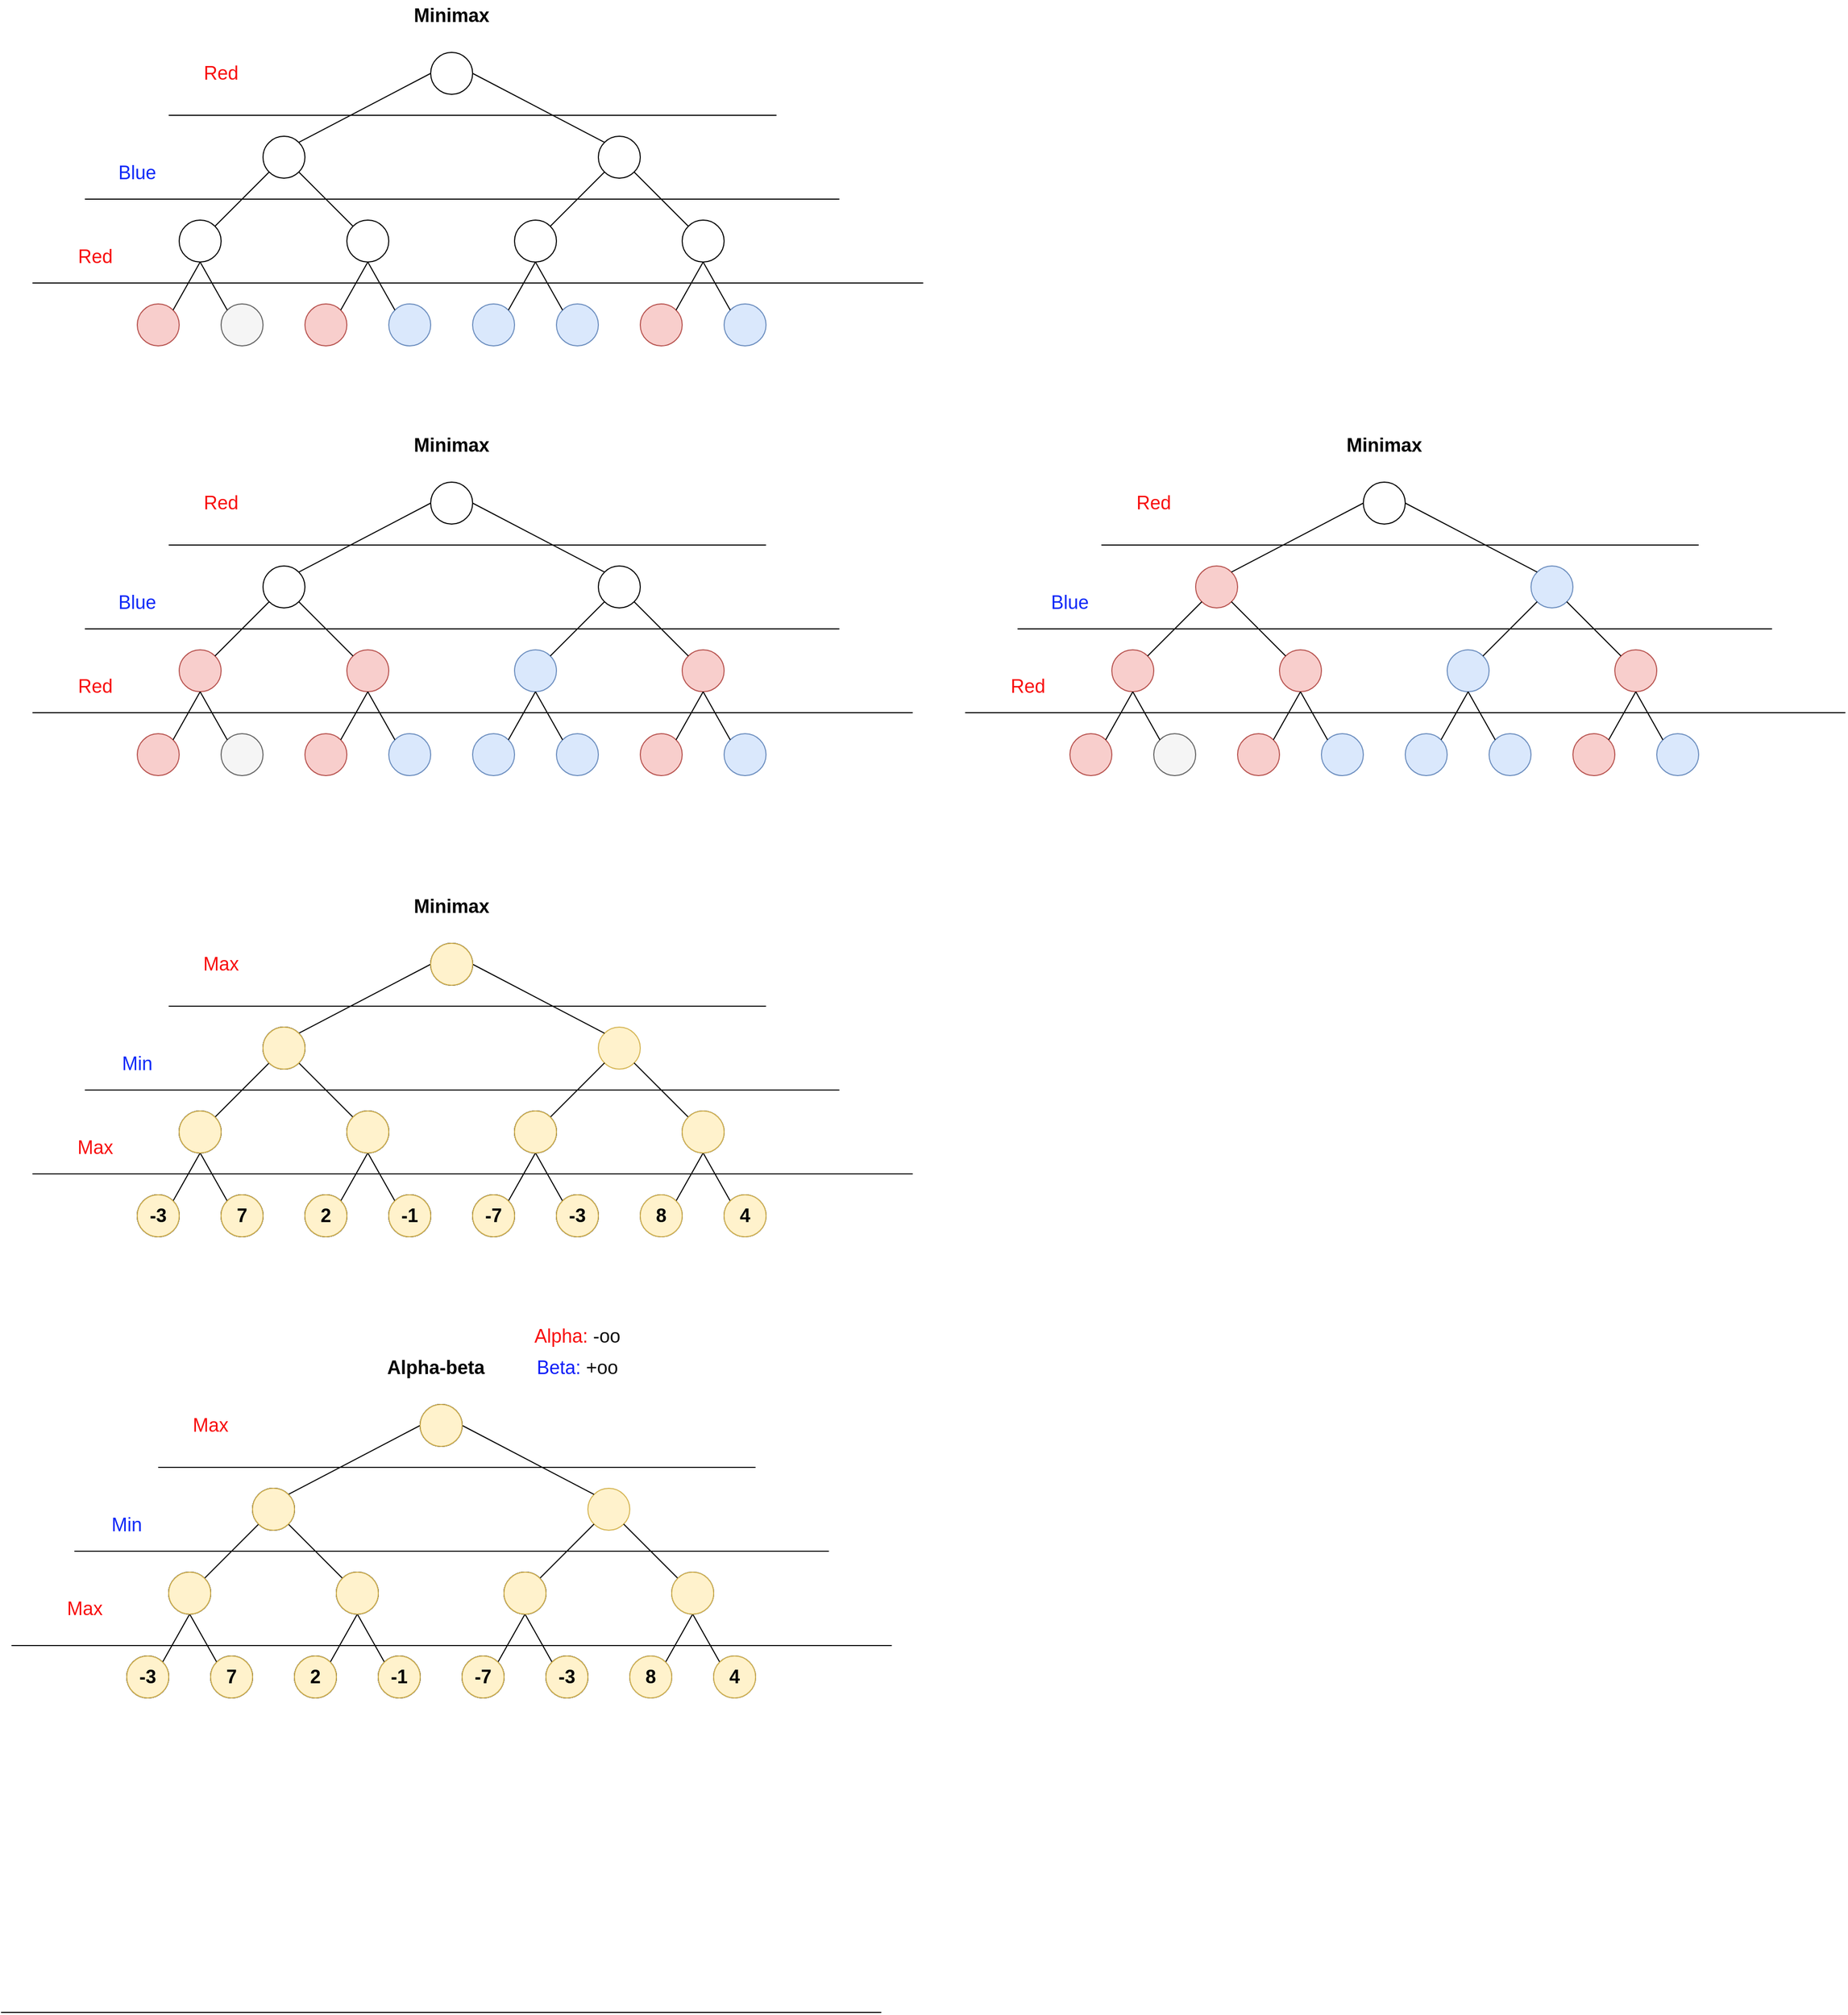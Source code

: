 <mxfile version="20.8.22" type="github">
  <diagram name="Page-1" id="tdkMUVKQRSvlwCYXkxpl">
    <mxGraphModel dx="1735" dy="452" grid="1" gridSize="10" guides="1" tooltips="1" connect="1" arrows="1" fold="1" page="1" pageScale="1" pageWidth="850" pageHeight="1100" math="0" shadow="0">
      <root>
        <mxCell id="0" />
        <mxCell id="1" parent="0" />
        <mxCell id="k-AtxNnL5Cw1fRX9omK2-8" value="" style="ellipse;whiteSpace=wrap;html=1;aspect=fixed;fillColor=#f8cecc;strokeColor=#b85450;" vertex="1" parent="1">
          <mxGeometry x="80" y="320" width="40" height="40" as="geometry" />
        </mxCell>
        <mxCell id="k-AtxNnL5Cw1fRX9omK2-46" value="" style="ellipse;whiteSpace=wrap;html=1;aspect=fixed;fillColor=#f5f5f5;fontColor=#333333;strokeColor=#666666;" vertex="1" parent="1">
          <mxGeometry x="160" y="320" width="40" height="40" as="geometry" />
        </mxCell>
        <mxCell id="k-AtxNnL5Cw1fRX9omK2-47" value="" style="ellipse;whiteSpace=wrap;html=1;aspect=fixed;fillColor=#f8cecc;strokeColor=#b85450;" vertex="1" parent="1">
          <mxGeometry x="240" y="320" width="40" height="40" as="geometry" />
        </mxCell>
        <mxCell id="k-AtxNnL5Cw1fRX9omK2-48" value="" style="ellipse;whiteSpace=wrap;html=1;aspect=fixed;fillColor=#dae8fc;strokeColor=#6c8ebf;" vertex="1" parent="1">
          <mxGeometry x="320" y="320" width="40" height="40" as="geometry" />
        </mxCell>
        <mxCell id="k-AtxNnL5Cw1fRX9omK2-49" value="" style="ellipse;whiteSpace=wrap;html=1;aspect=fixed;fillColor=#dae8fc;strokeColor=#6c8ebf;" vertex="1" parent="1">
          <mxGeometry x="400" y="320" width="40" height="40" as="geometry" />
        </mxCell>
        <mxCell id="k-AtxNnL5Cw1fRX9omK2-50" value="" style="ellipse;whiteSpace=wrap;html=1;aspect=fixed;fillColor=#dae8fc;strokeColor=#6c8ebf;" vertex="1" parent="1">
          <mxGeometry x="480" y="320" width="40" height="40" as="geometry" />
        </mxCell>
        <mxCell id="k-AtxNnL5Cw1fRX9omK2-51" value="" style="ellipse;whiteSpace=wrap;html=1;aspect=fixed;fillColor=#f8cecc;strokeColor=#b85450;fontColor=#f8cecc;" vertex="1" parent="1">
          <mxGeometry x="560" y="320" width="40" height="40" as="geometry" />
        </mxCell>
        <mxCell id="k-AtxNnL5Cw1fRX9omK2-52" value="" style="ellipse;whiteSpace=wrap;html=1;aspect=fixed;fillColor=#dae8fc;strokeColor=#6c8ebf;" vertex="1" parent="1">
          <mxGeometry x="640" y="320" width="40" height="40" as="geometry" />
        </mxCell>
        <mxCell id="k-AtxNnL5Cw1fRX9omK2-53" value="" style="ellipse;whiteSpace=wrap;html=1;aspect=fixed;" vertex="1" parent="1">
          <mxGeometry x="120" y="240" width="40" height="40" as="geometry" />
        </mxCell>
        <mxCell id="k-AtxNnL5Cw1fRX9omK2-54" value="" style="ellipse;whiteSpace=wrap;html=1;aspect=fixed;" vertex="1" parent="1">
          <mxGeometry x="280" y="240" width="40" height="40" as="geometry" />
        </mxCell>
        <mxCell id="k-AtxNnL5Cw1fRX9omK2-55" value="" style="ellipse;whiteSpace=wrap;html=1;aspect=fixed;" vertex="1" parent="1">
          <mxGeometry x="440" y="240" width="40" height="40" as="geometry" />
        </mxCell>
        <mxCell id="k-AtxNnL5Cw1fRX9omK2-56" value="" style="ellipse;whiteSpace=wrap;html=1;aspect=fixed;" vertex="1" parent="1">
          <mxGeometry x="600" y="240" width="40" height="40" as="geometry" />
        </mxCell>
        <mxCell id="k-AtxNnL5Cw1fRX9omK2-57" value="" style="ellipse;whiteSpace=wrap;html=1;aspect=fixed;" vertex="1" parent="1">
          <mxGeometry x="200" y="160" width="40" height="40" as="geometry" />
        </mxCell>
        <mxCell id="k-AtxNnL5Cw1fRX9omK2-58" value="" style="ellipse;whiteSpace=wrap;html=1;aspect=fixed;" vertex="1" parent="1">
          <mxGeometry x="520" y="160" width="40" height="40" as="geometry" />
        </mxCell>
        <mxCell id="k-AtxNnL5Cw1fRX9omK2-59" value="" style="ellipse;whiteSpace=wrap;html=1;aspect=fixed;" vertex="1" parent="1">
          <mxGeometry x="360" y="80" width="40" height="40" as="geometry" />
        </mxCell>
        <mxCell id="k-AtxNnL5Cw1fRX9omK2-60" value="" style="endArrow=none;html=1;rounded=0;exitX=1;exitY=0;exitDx=0;exitDy=0;entryX=0;entryY=0.5;entryDx=0;entryDy=0;" edge="1" parent="1" source="k-AtxNnL5Cw1fRX9omK2-57" target="k-AtxNnL5Cw1fRX9omK2-59">
          <mxGeometry width="50" height="50" relative="1" as="geometry">
            <mxPoint x="400" y="260" as="sourcePoint" />
            <mxPoint x="450" y="210" as="targetPoint" />
          </mxGeometry>
        </mxCell>
        <mxCell id="k-AtxNnL5Cw1fRX9omK2-62" value="" style="endArrow=none;html=1;rounded=0;exitX=0;exitY=0;exitDx=0;exitDy=0;entryX=1;entryY=0.5;entryDx=0;entryDy=0;" edge="1" parent="1" source="k-AtxNnL5Cw1fRX9omK2-58" target="k-AtxNnL5Cw1fRX9omK2-59">
          <mxGeometry width="50" height="50" relative="1" as="geometry">
            <mxPoint x="400" y="260" as="sourcePoint" />
            <mxPoint x="450" y="210" as="targetPoint" />
          </mxGeometry>
        </mxCell>
        <mxCell id="k-AtxNnL5Cw1fRX9omK2-63" value="" style="endArrow=none;html=1;rounded=0;exitX=1;exitY=0;exitDx=0;exitDy=0;entryX=0;entryY=1;entryDx=0;entryDy=0;" edge="1" parent="1" source="k-AtxNnL5Cw1fRX9omK2-53" target="k-AtxNnL5Cw1fRX9omK2-57">
          <mxGeometry width="50" height="50" relative="1" as="geometry">
            <mxPoint x="400" y="260" as="sourcePoint" />
            <mxPoint x="450" y="210" as="targetPoint" />
          </mxGeometry>
        </mxCell>
        <mxCell id="k-AtxNnL5Cw1fRX9omK2-64" value="" style="endArrow=none;html=1;rounded=0;exitX=1;exitY=1;exitDx=0;exitDy=0;entryX=0;entryY=0;entryDx=0;entryDy=0;" edge="1" parent="1" source="k-AtxNnL5Cw1fRX9omK2-57" target="k-AtxNnL5Cw1fRX9omK2-54">
          <mxGeometry width="50" height="50" relative="1" as="geometry">
            <mxPoint x="400" y="260" as="sourcePoint" />
            <mxPoint x="450" y="210" as="targetPoint" />
          </mxGeometry>
        </mxCell>
        <mxCell id="k-AtxNnL5Cw1fRX9omK2-65" value="" style="endArrow=none;html=1;rounded=0;entryX=0;entryY=1;entryDx=0;entryDy=0;exitX=1;exitY=0;exitDx=0;exitDy=0;" edge="1" parent="1" source="k-AtxNnL5Cw1fRX9omK2-55" target="k-AtxNnL5Cw1fRX9omK2-58">
          <mxGeometry width="50" height="50" relative="1" as="geometry">
            <mxPoint x="400" y="260" as="sourcePoint" />
            <mxPoint x="450" y="210" as="targetPoint" />
          </mxGeometry>
        </mxCell>
        <mxCell id="k-AtxNnL5Cw1fRX9omK2-66" value="" style="endArrow=none;html=1;rounded=0;entryX=1;entryY=1;entryDx=0;entryDy=0;exitX=0;exitY=0;exitDx=0;exitDy=0;" edge="1" parent="1" source="k-AtxNnL5Cw1fRX9omK2-56" target="k-AtxNnL5Cw1fRX9omK2-58">
          <mxGeometry width="50" height="50" relative="1" as="geometry">
            <mxPoint x="400" y="260" as="sourcePoint" />
            <mxPoint x="450" y="210" as="targetPoint" />
          </mxGeometry>
        </mxCell>
        <mxCell id="k-AtxNnL5Cw1fRX9omK2-67" value="" style="endArrow=none;html=1;rounded=0;exitX=1;exitY=0;exitDx=0;exitDy=0;entryX=0.5;entryY=1;entryDx=0;entryDy=0;" edge="1" parent="1" source="k-AtxNnL5Cw1fRX9omK2-8" target="k-AtxNnL5Cw1fRX9omK2-53">
          <mxGeometry width="50" height="50" relative="1" as="geometry">
            <mxPoint x="400" y="260" as="sourcePoint" />
            <mxPoint x="450" y="210" as="targetPoint" />
          </mxGeometry>
        </mxCell>
        <mxCell id="k-AtxNnL5Cw1fRX9omK2-68" value="" style="endArrow=none;html=1;rounded=0;exitX=0;exitY=0;exitDx=0;exitDy=0;entryX=0.5;entryY=1;entryDx=0;entryDy=0;" edge="1" parent="1" source="k-AtxNnL5Cw1fRX9omK2-46" target="k-AtxNnL5Cw1fRX9omK2-53">
          <mxGeometry width="50" height="50" relative="1" as="geometry">
            <mxPoint x="400" y="260" as="sourcePoint" />
            <mxPoint x="450" y="210" as="targetPoint" />
          </mxGeometry>
        </mxCell>
        <mxCell id="k-AtxNnL5Cw1fRX9omK2-69" value="" style="endArrow=none;html=1;rounded=0;exitX=0.5;exitY=1;exitDx=0;exitDy=0;entryX=1;entryY=0;entryDx=0;entryDy=0;" edge="1" parent="1" source="k-AtxNnL5Cw1fRX9omK2-54" target="k-AtxNnL5Cw1fRX9omK2-47">
          <mxGeometry width="50" height="50" relative="1" as="geometry">
            <mxPoint x="400" y="260" as="sourcePoint" />
            <mxPoint x="450" y="210" as="targetPoint" />
          </mxGeometry>
        </mxCell>
        <mxCell id="k-AtxNnL5Cw1fRX9omK2-70" value="" style="endArrow=none;html=1;rounded=0;exitX=0.5;exitY=1;exitDx=0;exitDy=0;entryX=0;entryY=0;entryDx=0;entryDy=0;" edge="1" parent="1" source="k-AtxNnL5Cw1fRX9omK2-54" target="k-AtxNnL5Cw1fRX9omK2-48">
          <mxGeometry width="50" height="50" relative="1" as="geometry">
            <mxPoint x="400" y="260" as="sourcePoint" />
            <mxPoint x="450" y="210" as="targetPoint" />
          </mxGeometry>
        </mxCell>
        <mxCell id="k-AtxNnL5Cw1fRX9omK2-71" value="" style="endArrow=none;html=1;rounded=0;exitX=0.5;exitY=1;exitDx=0;exitDy=0;entryX=0;entryY=0;entryDx=0;entryDy=0;" edge="1" parent="1" source="k-AtxNnL5Cw1fRX9omK2-55" target="k-AtxNnL5Cw1fRX9omK2-50">
          <mxGeometry width="50" height="50" relative="1" as="geometry">
            <mxPoint x="400" y="260" as="sourcePoint" />
            <mxPoint x="450" y="210" as="targetPoint" />
          </mxGeometry>
        </mxCell>
        <mxCell id="k-AtxNnL5Cw1fRX9omK2-72" value="" style="endArrow=none;html=1;rounded=0;exitX=1;exitY=0;exitDx=0;exitDy=0;entryX=0.5;entryY=1;entryDx=0;entryDy=0;" edge="1" parent="1" source="k-AtxNnL5Cw1fRX9omK2-49" target="k-AtxNnL5Cw1fRX9omK2-55">
          <mxGeometry width="50" height="50" relative="1" as="geometry">
            <mxPoint x="400" y="260" as="sourcePoint" />
            <mxPoint x="450" y="210" as="targetPoint" />
          </mxGeometry>
        </mxCell>
        <mxCell id="k-AtxNnL5Cw1fRX9omK2-73" value="" style="endArrow=none;html=1;rounded=0;exitX=0.5;exitY=1;exitDx=0;exitDy=0;entryX=1;entryY=0;entryDx=0;entryDy=0;" edge="1" parent="1" source="k-AtxNnL5Cw1fRX9omK2-56" target="k-AtxNnL5Cw1fRX9omK2-51">
          <mxGeometry width="50" height="50" relative="1" as="geometry">
            <mxPoint x="400" y="260" as="sourcePoint" />
            <mxPoint x="450" y="210" as="targetPoint" />
          </mxGeometry>
        </mxCell>
        <mxCell id="k-AtxNnL5Cw1fRX9omK2-74" value="" style="endArrow=none;html=1;rounded=0;exitX=0.5;exitY=1;exitDx=0;exitDy=0;entryX=0;entryY=0;entryDx=0;entryDy=0;" edge="1" parent="1" source="k-AtxNnL5Cw1fRX9omK2-56" target="k-AtxNnL5Cw1fRX9omK2-52">
          <mxGeometry width="50" height="50" relative="1" as="geometry">
            <mxPoint x="400" y="260" as="sourcePoint" />
            <mxPoint x="450" y="210" as="targetPoint" />
          </mxGeometry>
        </mxCell>
        <mxCell id="k-AtxNnL5Cw1fRX9omK2-75" value="Minimax" style="text;html=1;strokeColor=none;fillColor=none;align=center;verticalAlign=middle;whiteSpace=wrap;rounded=0;fontStyle=1;fontSize=18;" vertex="1" parent="1">
          <mxGeometry x="350" y="30" width="60" height="30" as="geometry" />
        </mxCell>
        <mxCell id="k-AtxNnL5Cw1fRX9omK2-76" value="" style="endArrow=none;html=1;rounded=0;fontSize=18;" edge="1" parent="1">
          <mxGeometry width="50" height="50" relative="1" as="geometry">
            <mxPoint x="110" y="140" as="sourcePoint" />
            <mxPoint x="690" y="140" as="targetPoint" />
          </mxGeometry>
        </mxCell>
        <mxCell id="k-AtxNnL5Cw1fRX9omK2-78" value="Red" style="text;html=1;align=center;verticalAlign=middle;whiteSpace=wrap;rounded=0;fontSize=18;fontColor=#f80d0d;" vertex="1" parent="1">
          <mxGeometry x="130" y="85" width="60" height="30" as="geometry" />
        </mxCell>
        <mxCell id="k-AtxNnL5Cw1fRX9omK2-79" value="Red" style="text;html=1;align=center;verticalAlign=middle;whiteSpace=wrap;rounded=0;fontSize=18;fontColor=#f80d0d;" vertex="1" parent="1">
          <mxGeometry x="10" y="260" width="60" height="30" as="geometry" />
        </mxCell>
        <mxCell id="k-AtxNnL5Cw1fRX9omK2-80" value="" style="endArrow=none;html=1;rounded=0;fontSize=18;" edge="1" parent="1">
          <mxGeometry width="50" height="50" relative="1" as="geometry">
            <mxPoint x="30" y="220" as="sourcePoint" />
            <mxPoint x="750" y="220" as="targetPoint" />
          </mxGeometry>
        </mxCell>
        <mxCell id="k-AtxNnL5Cw1fRX9omK2-81" value="" style="endArrow=none;html=1;rounded=0;fontSize=18;" edge="1" parent="1">
          <mxGeometry width="50" height="50" relative="1" as="geometry">
            <mxPoint x="-20" y="300" as="sourcePoint" />
            <mxPoint x="830" y="300" as="targetPoint" />
          </mxGeometry>
        </mxCell>
        <mxCell id="k-AtxNnL5Cw1fRX9omK2-82" value="&lt;font color=&quot;#0d28f8&quot;&gt;Blue&lt;/font&gt;" style="text;html=1;align=center;verticalAlign=middle;whiteSpace=wrap;rounded=0;fontSize=18;fontColor=#f80d0d;" vertex="1" parent="1">
          <mxGeometry x="50" y="180" width="60" height="30" as="geometry" />
        </mxCell>
        <mxCell id="k-AtxNnL5Cw1fRX9omK2-83" value="" style="ellipse;whiteSpace=wrap;html=1;aspect=fixed;fillColor=#f8cecc;strokeColor=#b85450;" vertex="1" parent="1">
          <mxGeometry x="80" y="730" width="40" height="40" as="geometry" />
        </mxCell>
        <mxCell id="k-AtxNnL5Cw1fRX9omK2-84" value="" style="ellipse;whiteSpace=wrap;html=1;aspect=fixed;fillColor=#f5f5f5;fontColor=#333333;strokeColor=#666666;" vertex="1" parent="1">
          <mxGeometry x="160" y="730" width="40" height="40" as="geometry" />
        </mxCell>
        <mxCell id="k-AtxNnL5Cw1fRX9omK2-85" value="" style="ellipse;whiteSpace=wrap;html=1;aspect=fixed;fillColor=#f8cecc;strokeColor=#b85450;" vertex="1" parent="1">
          <mxGeometry x="240" y="730" width="40" height="40" as="geometry" />
        </mxCell>
        <mxCell id="k-AtxNnL5Cw1fRX9omK2-86" value="" style="ellipse;whiteSpace=wrap;html=1;aspect=fixed;fillColor=#dae8fc;strokeColor=#6c8ebf;" vertex="1" parent="1">
          <mxGeometry x="320" y="730" width="40" height="40" as="geometry" />
        </mxCell>
        <mxCell id="k-AtxNnL5Cw1fRX9omK2-87" value="" style="ellipse;whiteSpace=wrap;html=1;aspect=fixed;fillColor=#dae8fc;strokeColor=#6c8ebf;" vertex="1" parent="1">
          <mxGeometry x="400" y="730" width="40" height="40" as="geometry" />
        </mxCell>
        <mxCell id="k-AtxNnL5Cw1fRX9omK2-88" value="" style="ellipse;whiteSpace=wrap;html=1;aspect=fixed;fillColor=#dae8fc;strokeColor=#6c8ebf;" vertex="1" parent="1">
          <mxGeometry x="480" y="730" width="40" height="40" as="geometry" />
        </mxCell>
        <mxCell id="k-AtxNnL5Cw1fRX9omK2-89" value="" style="ellipse;whiteSpace=wrap;html=1;aspect=fixed;fillColor=#f8cecc;strokeColor=#b85450;fontColor=#f8cecc;" vertex="1" parent="1">
          <mxGeometry x="560" y="730" width="40" height="40" as="geometry" />
        </mxCell>
        <mxCell id="k-AtxNnL5Cw1fRX9omK2-90" value="" style="ellipse;whiteSpace=wrap;html=1;aspect=fixed;fillColor=#dae8fc;strokeColor=#6c8ebf;" vertex="1" parent="1">
          <mxGeometry x="640" y="730" width="40" height="40" as="geometry" />
        </mxCell>
        <mxCell id="k-AtxNnL5Cw1fRX9omK2-91" value="" style="ellipse;whiteSpace=wrap;html=1;aspect=fixed;fillColor=#f8cecc;strokeColor=#b85450;" vertex="1" parent="1">
          <mxGeometry x="120" y="650" width="40" height="40" as="geometry" />
        </mxCell>
        <mxCell id="k-AtxNnL5Cw1fRX9omK2-92" value="" style="ellipse;whiteSpace=wrap;html=1;aspect=fixed;fillColor=#f8cecc;strokeColor=#b85450;" vertex="1" parent="1">
          <mxGeometry x="280" y="650" width="40" height="40" as="geometry" />
        </mxCell>
        <mxCell id="k-AtxNnL5Cw1fRX9omK2-93" value="" style="ellipse;whiteSpace=wrap;html=1;aspect=fixed;fillColor=#dae8fc;strokeColor=#6c8ebf;" vertex="1" parent="1">
          <mxGeometry x="440" y="650" width="40" height="40" as="geometry" />
        </mxCell>
        <mxCell id="k-AtxNnL5Cw1fRX9omK2-94" value="" style="ellipse;whiteSpace=wrap;html=1;aspect=fixed;fillColor=#f8cecc;strokeColor=#b85450;" vertex="1" parent="1">
          <mxGeometry x="600" y="650" width="40" height="40" as="geometry" />
        </mxCell>
        <mxCell id="k-AtxNnL5Cw1fRX9omK2-95" value="" style="ellipse;whiteSpace=wrap;html=1;aspect=fixed;" vertex="1" parent="1">
          <mxGeometry x="200" y="570" width="40" height="40" as="geometry" />
        </mxCell>
        <mxCell id="k-AtxNnL5Cw1fRX9omK2-96" value="" style="ellipse;whiteSpace=wrap;html=1;aspect=fixed;" vertex="1" parent="1">
          <mxGeometry x="520" y="570" width="40" height="40" as="geometry" />
        </mxCell>
        <mxCell id="k-AtxNnL5Cw1fRX9omK2-97" value="" style="ellipse;whiteSpace=wrap;html=1;aspect=fixed;" vertex="1" parent="1">
          <mxGeometry x="360" y="490" width="40" height="40" as="geometry" />
        </mxCell>
        <mxCell id="k-AtxNnL5Cw1fRX9omK2-98" value="" style="endArrow=none;html=1;rounded=0;exitX=1;exitY=0;exitDx=0;exitDy=0;entryX=0;entryY=0.5;entryDx=0;entryDy=0;" edge="1" source="k-AtxNnL5Cw1fRX9omK2-95" target="k-AtxNnL5Cw1fRX9omK2-97" parent="1">
          <mxGeometry width="50" height="50" relative="1" as="geometry">
            <mxPoint x="400" y="670" as="sourcePoint" />
            <mxPoint x="450" y="620" as="targetPoint" />
          </mxGeometry>
        </mxCell>
        <mxCell id="k-AtxNnL5Cw1fRX9omK2-99" value="" style="endArrow=none;html=1;rounded=0;exitX=0;exitY=0;exitDx=0;exitDy=0;entryX=1;entryY=0.5;entryDx=0;entryDy=0;" edge="1" source="k-AtxNnL5Cw1fRX9omK2-96" target="k-AtxNnL5Cw1fRX9omK2-97" parent="1">
          <mxGeometry width="50" height="50" relative="1" as="geometry">
            <mxPoint x="400" y="670" as="sourcePoint" />
            <mxPoint x="450" y="620" as="targetPoint" />
          </mxGeometry>
        </mxCell>
        <mxCell id="k-AtxNnL5Cw1fRX9omK2-100" value="" style="endArrow=none;html=1;rounded=0;exitX=1;exitY=0;exitDx=0;exitDy=0;entryX=0;entryY=1;entryDx=0;entryDy=0;" edge="1" source="k-AtxNnL5Cw1fRX9omK2-91" target="k-AtxNnL5Cw1fRX9omK2-95" parent="1">
          <mxGeometry width="50" height="50" relative="1" as="geometry">
            <mxPoint x="400" y="670" as="sourcePoint" />
            <mxPoint x="450" y="620" as="targetPoint" />
          </mxGeometry>
        </mxCell>
        <mxCell id="k-AtxNnL5Cw1fRX9omK2-101" value="" style="endArrow=none;html=1;rounded=0;exitX=1;exitY=1;exitDx=0;exitDy=0;entryX=0;entryY=0;entryDx=0;entryDy=0;" edge="1" source="k-AtxNnL5Cw1fRX9omK2-95" target="k-AtxNnL5Cw1fRX9omK2-92" parent="1">
          <mxGeometry width="50" height="50" relative="1" as="geometry">
            <mxPoint x="400" y="670" as="sourcePoint" />
            <mxPoint x="450" y="620" as="targetPoint" />
          </mxGeometry>
        </mxCell>
        <mxCell id="k-AtxNnL5Cw1fRX9omK2-102" value="" style="endArrow=none;html=1;rounded=0;entryX=0;entryY=1;entryDx=0;entryDy=0;exitX=1;exitY=0;exitDx=0;exitDy=0;" edge="1" source="k-AtxNnL5Cw1fRX9omK2-93" target="k-AtxNnL5Cw1fRX9omK2-96" parent="1">
          <mxGeometry width="50" height="50" relative="1" as="geometry">
            <mxPoint x="400" y="670" as="sourcePoint" />
            <mxPoint x="450" y="620" as="targetPoint" />
          </mxGeometry>
        </mxCell>
        <mxCell id="k-AtxNnL5Cw1fRX9omK2-103" value="" style="endArrow=none;html=1;rounded=0;entryX=1;entryY=1;entryDx=0;entryDy=0;exitX=0;exitY=0;exitDx=0;exitDy=0;" edge="1" source="k-AtxNnL5Cw1fRX9omK2-94" target="k-AtxNnL5Cw1fRX9omK2-96" parent="1">
          <mxGeometry width="50" height="50" relative="1" as="geometry">
            <mxPoint x="400" y="670" as="sourcePoint" />
            <mxPoint x="450" y="620" as="targetPoint" />
          </mxGeometry>
        </mxCell>
        <mxCell id="k-AtxNnL5Cw1fRX9omK2-104" value="" style="endArrow=none;html=1;rounded=0;exitX=1;exitY=0;exitDx=0;exitDy=0;entryX=0.5;entryY=1;entryDx=0;entryDy=0;" edge="1" source="k-AtxNnL5Cw1fRX9omK2-83" target="k-AtxNnL5Cw1fRX9omK2-91" parent="1">
          <mxGeometry width="50" height="50" relative="1" as="geometry">
            <mxPoint x="400" y="670" as="sourcePoint" />
            <mxPoint x="450" y="620" as="targetPoint" />
          </mxGeometry>
        </mxCell>
        <mxCell id="k-AtxNnL5Cw1fRX9omK2-105" value="" style="endArrow=none;html=1;rounded=0;exitX=0;exitY=0;exitDx=0;exitDy=0;entryX=0.5;entryY=1;entryDx=0;entryDy=0;" edge="1" source="k-AtxNnL5Cw1fRX9omK2-84" target="k-AtxNnL5Cw1fRX9omK2-91" parent="1">
          <mxGeometry width="50" height="50" relative="1" as="geometry">
            <mxPoint x="400" y="670" as="sourcePoint" />
            <mxPoint x="450" y="620" as="targetPoint" />
          </mxGeometry>
        </mxCell>
        <mxCell id="k-AtxNnL5Cw1fRX9omK2-106" value="" style="endArrow=none;html=1;rounded=0;exitX=0.5;exitY=1;exitDx=0;exitDy=0;entryX=1;entryY=0;entryDx=0;entryDy=0;" edge="1" source="k-AtxNnL5Cw1fRX9omK2-92" target="k-AtxNnL5Cw1fRX9omK2-85" parent="1">
          <mxGeometry width="50" height="50" relative="1" as="geometry">
            <mxPoint x="400" y="670" as="sourcePoint" />
            <mxPoint x="450" y="620" as="targetPoint" />
          </mxGeometry>
        </mxCell>
        <mxCell id="k-AtxNnL5Cw1fRX9omK2-107" value="" style="endArrow=none;html=1;rounded=0;exitX=0.5;exitY=1;exitDx=0;exitDy=0;entryX=0;entryY=0;entryDx=0;entryDy=0;" edge="1" source="k-AtxNnL5Cw1fRX9omK2-92" target="k-AtxNnL5Cw1fRX9omK2-86" parent="1">
          <mxGeometry width="50" height="50" relative="1" as="geometry">
            <mxPoint x="400" y="670" as="sourcePoint" />
            <mxPoint x="450" y="620" as="targetPoint" />
          </mxGeometry>
        </mxCell>
        <mxCell id="k-AtxNnL5Cw1fRX9omK2-108" value="" style="endArrow=none;html=1;rounded=0;exitX=0.5;exitY=1;exitDx=0;exitDy=0;entryX=0;entryY=0;entryDx=0;entryDy=0;" edge="1" source="k-AtxNnL5Cw1fRX9omK2-93" target="k-AtxNnL5Cw1fRX9omK2-88" parent="1">
          <mxGeometry width="50" height="50" relative="1" as="geometry">
            <mxPoint x="400" y="670" as="sourcePoint" />
            <mxPoint x="450" y="620" as="targetPoint" />
          </mxGeometry>
        </mxCell>
        <mxCell id="k-AtxNnL5Cw1fRX9omK2-109" value="" style="endArrow=none;html=1;rounded=0;exitX=1;exitY=0;exitDx=0;exitDy=0;entryX=0.5;entryY=1;entryDx=0;entryDy=0;" edge="1" source="k-AtxNnL5Cw1fRX9omK2-87" target="k-AtxNnL5Cw1fRX9omK2-93" parent="1">
          <mxGeometry width="50" height="50" relative="1" as="geometry">
            <mxPoint x="400" y="670" as="sourcePoint" />
            <mxPoint x="450" y="620" as="targetPoint" />
          </mxGeometry>
        </mxCell>
        <mxCell id="k-AtxNnL5Cw1fRX9omK2-110" value="" style="endArrow=none;html=1;rounded=0;exitX=0.5;exitY=1;exitDx=0;exitDy=0;entryX=1;entryY=0;entryDx=0;entryDy=0;" edge="1" source="k-AtxNnL5Cw1fRX9omK2-94" target="k-AtxNnL5Cw1fRX9omK2-89" parent="1">
          <mxGeometry width="50" height="50" relative="1" as="geometry">
            <mxPoint x="400" y="670" as="sourcePoint" />
            <mxPoint x="450" y="620" as="targetPoint" />
          </mxGeometry>
        </mxCell>
        <mxCell id="k-AtxNnL5Cw1fRX9omK2-111" value="" style="endArrow=none;html=1;rounded=0;exitX=0.5;exitY=1;exitDx=0;exitDy=0;entryX=0;entryY=0;entryDx=0;entryDy=0;" edge="1" source="k-AtxNnL5Cw1fRX9omK2-94" target="k-AtxNnL5Cw1fRX9omK2-90" parent="1">
          <mxGeometry width="50" height="50" relative="1" as="geometry">
            <mxPoint x="400" y="670" as="sourcePoint" />
            <mxPoint x="450" y="620" as="targetPoint" />
          </mxGeometry>
        </mxCell>
        <mxCell id="k-AtxNnL5Cw1fRX9omK2-112" value="Minimax" style="text;html=1;strokeColor=none;fillColor=none;align=center;verticalAlign=middle;whiteSpace=wrap;rounded=0;fontStyle=1;fontSize=18;" vertex="1" parent="1">
          <mxGeometry x="350" y="440" width="60" height="30" as="geometry" />
        </mxCell>
        <mxCell id="k-AtxNnL5Cw1fRX9omK2-113" value="" style="endArrow=none;html=1;rounded=0;fontSize=18;" edge="1" parent="1">
          <mxGeometry width="50" height="50" relative="1" as="geometry">
            <mxPoint x="110" y="550" as="sourcePoint" />
            <mxPoint x="680" y="550" as="targetPoint" />
          </mxGeometry>
        </mxCell>
        <mxCell id="k-AtxNnL5Cw1fRX9omK2-114" value="Red" style="text;html=1;align=center;verticalAlign=middle;whiteSpace=wrap;rounded=0;fontSize=18;fontColor=#f80d0d;" vertex="1" parent="1">
          <mxGeometry x="130" y="495" width="60" height="30" as="geometry" />
        </mxCell>
        <mxCell id="k-AtxNnL5Cw1fRX9omK2-115" value="Red" style="text;html=1;align=center;verticalAlign=middle;whiteSpace=wrap;rounded=0;fontSize=18;fontColor=#f80d0d;" vertex="1" parent="1">
          <mxGeometry x="10" y="670" width="60" height="30" as="geometry" />
        </mxCell>
        <mxCell id="k-AtxNnL5Cw1fRX9omK2-116" value="" style="endArrow=none;html=1;rounded=0;fontSize=18;" edge="1" parent="1">
          <mxGeometry width="50" height="50" relative="1" as="geometry">
            <mxPoint x="30" y="630" as="sourcePoint" />
            <mxPoint x="750" y="630" as="targetPoint" />
          </mxGeometry>
        </mxCell>
        <mxCell id="k-AtxNnL5Cw1fRX9omK2-117" value="" style="endArrow=none;html=1;rounded=0;fontSize=18;" edge="1" parent="1">
          <mxGeometry width="50" height="50" relative="1" as="geometry">
            <mxPoint x="-20" y="710" as="sourcePoint" />
            <mxPoint x="820" y="710" as="targetPoint" />
          </mxGeometry>
        </mxCell>
        <mxCell id="k-AtxNnL5Cw1fRX9omK2-118" value="&lt;font color=&quot;#0d28f8&quot;&gt;Blue&lt;/font&gt;" style="text;html=1;align=center;verticalAlign=middle;whiteSpace=wrap;rounded=0;fontSize=18;fontColor=#f80d0d;" vertex="1" parent="1">
          <mxGeometry x="50" y="590" width="60" height="30" as="geometry" />
        </mxCell>
        <mxCell id="k-AtxNnL5Cw1fRX9omK2-119" value="" style="ellipse;whiteSpace=wrap;html=1;aspect=fixed;fillColor=#f8cecc;strokeColor=#b85450;" vertex="1" parent="1">
          <mxGeometry x="970" y="730" width="40" height="40" as="geometry" />
        </mxCell>
        <mxCell id="k-AtxNnL5Cw1fRX9omK2-120" value="" style="ellipse;whiteSpace=wrap;html=1;aspect=fixed;fillColor=#f5f5f5;fontColor=#333333;strokeColor=#666666;" vertex="1" parent="1">
          <mxGeometry x="1050" y="730" width="40" height="40" as="geometry" />
        </mxCell>
        <mxCell id="k-AtxNnL5Cw1fRX9omK2-121" value="" style="ellipse;whiteSpace=wrap;html=1;aspect=fixed;fillColor=#f8cecc;strokeColor=#b85450;" vertex="1" parent="1">
          <mxGeometry x="1130" y="730" width="40" height="40" as="geometry" />
        </mxCell>
        <mxCell id="k-AtxNnL5Cw1fRX9omK2-122" value="" style="ellipse;whiteSpace=wrap;html=1;aspect=fixed;fillColor=#dae8fc;strokeColor=#6c8ebf;" vertex="1" parent="1">
          <mxGeometry x="1210" y="730" width="40" height="40" as="geometry" />
        </mxCell>
        <mxCell id="k-AtxNnL5Cw1fRX9omK2-123" value="" style="ellipse;whiteSpace=wrap;html=1;aspect=fixed;fillColor=#dae8fc;strokeColor=#6c8ebf;" vertex="1" parent="1">
          <mxGeometry x="1290" y="730" width="40" height="40" as="geometry" />
        </mxCell>
        <mxCell id="k-AtxNnL5Cw1fRX9omK2-124" value="" style="ellipse;whiteSpace=wrap;html=1;aspect=fixed;fillColor=#dae8fc;strokeColor=#6c8ebf;" vertex="1" parent="1">
          <mxGeometry x="1370" y="730" width="40" height="40" as="geometry" />
        </mxCell>
        <mxCell id="k-AtxNnL5Cw1fRX9omK2-125" value="" style="ellipse;whiteSpace=wrap;html=1;aspect=fixed;fillColor=#f8cecc;strokeColor=#b85450;fontColor=#f8cecc;" vertex="1" parent="1">
          <mxGeometry x="1450" y="730" width="40" height="40" as="geometry" />
        </mxCell>
        <mxCell id="k-AtxNnL5Cw1fRX9omK2-126" value="" style="ellipse;whiteSpace=wrap;html=1;aspect=fixed;fillColor=#dae8fc;strokeColor=#6c8ebf;" vertex="1" parent="1">
          <mxGeometry x="1530" y="730" width="40" height="40" as="geometry" />
        </mxCell>
        <mxCell id="k-AtxNnL5Cw1fRX9omK2-127" value="" style="ellipse;whiteSpace=wrap;html=1;aspect=fixed;fillColor=#f8cecc;strokeColor=#b85450;" vertex="1" parent="1">
          <mxGeometry x="1010" y="650" width="40" height="40" as="geometry" />
        </mxCell>
        <mxCell id="k-AtxNnL5Cw1fRX9omK2-128" value="" style="ellipse;whiteSpace=wrap;html=1;aspect=fixed;fillColor=#f8cecc;strokeColor=#b85450;" vertex="1" parent="1">
          <mxGeometry x="1170" y="650" width="40" height="40" as="geometry" />
        </mxCell>
        <mxCell id="k-AtxNnL5Cw1fRX9omK2-129" value="" style="ellipse;whiteSpace=wrap;html=1;aspect=fixed;fillColor=#dae8fc;strokeColor=#6c8ebf;" vertex="1" parent="1">
          <mxGeometry x="1330" y="650" width="40" height="40" as="geometry" />
        </mxCell>
        <mxCell id="k-AtxNnL5Cw1fRX9omK2-130" value="" style="ellipse;whiteSpace=wrap;html=1;aspect=fixed;fillColor=#f8cecc;strokeColor=#b85450;" vertex="1" parent="1">
          <mxGeometry x="1490" y="650" width="40" height="40" as="geometry" />
        </mxCell>
        <mxCell id="k-AtxNnL5Cw1fRX9omK2-131" value="" style="ellipse;whiteSpace=wrap;html=1;aspect=fixed;fillColor=#f8cecc;strokeColor=#b85450;" vertex="1" parent="1">
          <mxGeometry x="1090" y="570" width="40" height="40" as="geometry" />
        </mxCell>
        <mxCell id="k-AtxNnL5Cw1fRX9omK2-132" value="" style="ellipse;whiteSpace=wrap;html=1;aspect=fixed;fillColor=#dae8fc;strokeColor=#6c8ebf;" vertex="1" parent="1">
          <mxGeometry x="1410" y="570" width="40" height="40" as="geometry" />
        </mxCell>
        <mxCell id="k-AtxNnL5Cw1fRX9omK2-133" value="" style="ellipse;whiteSpace=wrap;html=1;aspect=fixed;" vertex="1" parent="1">
          <mxGeometry x="1250" y="490" width="40" height="40" as="geometry" />
        </mxCell>
        <mxCell id="k-AtxNnL5Cw1fRX9omK2-134" value="" style="endArrow=none;html=1;rounded=0;exitX=1;exitY=0;exitDx=0;exitDy=0;entryX=0;entryY=0.5;entryDx=0;entryDy=0;" edge="1" source="k-AtxNnL5Cw1fRX9omK2-131" target="k-AtxNnL5Cw1fRX9omK2-133" parent="1">
          <mxGeometry width="50" height="50" relative="1" as="geometry">
            <mxPoint x="1290" y="670" as="sourcePoint" />
            <mxPoint x="1340" y="620" as="targetPoint" />
          </mxGeometry>
        </mxCell>
        <mxCell id="k-AtxNnL5Cw1fRX9omK2-135" value="" style="endArrow=none;html=1;rounded=0;exitX=0;exitY=0;exitDx=0;exitDy=0;entryX=1;entryY=0.5;entryDx=0;entryDy=0;" edge="1" source="k-AtxNnL5Cw1fRX9omK2-132" target="k-AtxNnL5Cw1fRX9omK2-133" parent="1">
          <mxGeometry width="50" height="50" relative="1" as="geometry">
            <mxPoint x="1290" y="670" as="sourcePoint" />
            <mxPoint x="1340" y="620" as="targetPoint" />
          </mxGeometry>
        </mxCell>
        <mxCell id="k-AtxNnL5Cw1fRX9omK2-136" value="" style="endArrow=none;html=1;rounded=0;exitX=1;exitY=0;exitDx=0;exitDy=0;entryX=0;entryY=1;entryDx=0;entryDy=0;" edge="1" source="k-AtxNnL5Cw1fRX9omK2-127" target="k-AtxNnL5Cw1fRX9omK2-131" parent="1">
          <mxGeometry width="50" height="50" relative="1" as="geometry">
            <mxPoint x="1290" y="670" as="sourcePoint" />
            <mxPoint x="1340" y="620" as="targetPoint" />
          </mxGeometry>
        </mxCell>
        <mxCell id="k-AtxNnL5Cw1fRX9omK2-137" value="" style="endArrow=none;html=1;rounded=0;exitX=1;exitY=1;exitDx=0;exitDy=0;entryX=0;entryY=0;entryDx=0;entryDy=0;" edge="1" source="k-AtxNnL5Cw1fRX9omK2-131" target="k-AtxNnL5Cw1fRX9omK2-128" parent="1">
          <mxGeometry width="50" height="50" relative="1" as="geometry">
            <mxPoint x="1290" y="670" as="sourcePoint" />
            <mxPoint x="1340" y="620" as="targetPoint" />
          </mxGeometry>
        </mxCell>
        <mxCell id="k-AtxNnL5Cw1fRX9omK2-138" value="" style="endArrow=none;html=1;rounded=0;entryX=0;entryY=1;entryDx=0;entryDy=0;exitX=1;exitY=0;exitDx=0;exitDy=0;" edge="1" source="k-AtxNnL5Cw1fRX9omK2-129" target="k-AtxNnL5Cw1fRX9omK2-132" parent="1">
          <mxGeometry width="50" height="50" relative="1" as="geometry">
            <mxPoint x="1290" y="670" as="sourcePoint" />
            <mxPoint x="1340" y="620" as="targetPoint" />
          </mxGeometry>
        </mxCell>
        <mxCell id="k-AtxNnL5Cw1fRX9omK2-139" value="" style="endArrow=none;html=1;rounded=0;entryX=1;entryY=1;entryDx=0;entryDy=0;exitX=0;exitY=0;exitDx=0;exitDy=0;" edge="1" source="k-AtxNnL5Cw1fRX9omK2-130" target="k-AtxNnL5Cw1fRX9omK2-132" parent="1">
          <mxGeometry width="50" height="50" relative="1" as="geometry">
            <mxPoint x="1290" y="670" as="sourcePoint" />
            <mxPoint x="1340" y="620" as="targetPoint" />
          </mxGeometry>
        </mxCell>
        <mxCell id="k-AtxNnL5Cw1fRX9omK2-140" value="" style="endArrow=none;html=1;rounded=0;exitX=1;exitY=0;exitDx=0;exitDy=0;entryX=0.5;entryY=1;entryDx=0;entryDy=0;" edge="1" source="k-AtxNnL5Cw1fRX9omK2-119" target="k-AtxNnL5Cw1fRX9omK2-127" parent="1">
          <mxGeometry width="50" height="50" relative="1" as="geometry">
            <mxPoint x="1290" y="670" as="sourcePoint" />
            <mxPoint x="1340" y="620" as="targetPoint" />
          </mxGeometry>
        </mxCell>
        <mxCell id="k-AtxNnL5Cw1fRX9omK2-141" value="" style="endArrow=none;html=1;rounded=0;exitX=0;exitY=0;exitDx=0;exitDy=0;entryX=0.5;entryY=1;entryDx=0;entryDy=0;" edge="1" source="k-AtxNnL5Cw1fRX9omK2-120" target="k-AtxNnL5Cw1fRX9omK2-127" parent="1">
          <mxGeometry width="50" height="50" relative="1" as="geometry">
            <mxPoint x="1290" y="670" as="sourcePoint" />
            <mxPoint x="1340" y="620" as="targetPoint" />
          </mxGeometry>
        </mxCell>
        <mxCell id="k-AtxNnL5Cw1fRX9omK2-142" value="" style="endArrow=none;html=1;rounded=0;exitX=0.5;exitY=1;exitDx=0;exitDy=0;entryX=1;entryY=0;entryDx=0;entryDy=0;" edge="1" source="k-AtxNnL5Cw1fRX9omK2-128" target="k-AtxNnL5Cw1fRX9omK2-121" parent="1">
          <mxGeometry width="50" height="50" relative="1" as="geometry">
            <mxPoint x="1290" y="670" as="sourcePoint" />
            <mxPoint x="1340" y="620" as="targetPoint" />
          </mxGeometry>
        </mxCell>
        <mxCell id="k-AtxNnL5Cw1fRX9omK2-143" value="" style="endArrow=none;html=1;rounded=0;exitX=0.5;exitY=1;exitDx=0;exitDy=0;entryX=0;entryY=0;entryDx=0;entryDy=0;" edge="1" source="k-AtxNnL5Cw1fRX9omK2-128" target="k-AtxNnL5Cw1fRX9omK2-122" parent="1">
          <mxGeometry width="50" height="50" relative="1" as="geometry">
            <mxPoint x="1290" y="670" as="sourcePoint" />
            <mxPoint x="1340" y="620" as="targetPoint" />
          </mxGeometry>
        </mxCell>
        <mxCell id="k-AtxNnL5Cw1fRX9omK2-144" value="" style="endArrow=none;html=1;rounded=0;exitX=0.5;exitY=1;exitDx=0;exitDy=0;entryX=0;entryY=0;entryDx=0;entryDy=0;" edge="1" source="k-AtxNnL5Cw1fRX9omK2-129" target="k-AtxNnL5Cw1fRX9omK2-124" parent="1">
          <mxGeometry width="50" height="50" relative="1" as="geometry">
            <mxPoint x="1290" y="670" as="sourcePoint" />
            <mxPoint x="1340" y="620" as="targetPoint" />
          </mxGeometry>
        </mxCell>
        <mxCell id="k-AtxNnL5Cw1fRX9omK2-145" value="" style="endArrow=none;html=1;rounded=0;exitX=1;exitY=0;exitDx=0;exitDy=0;entryX=0.5;entryY=1;entryDx=0;entryDy=0;" edge="1" source="k-AtxNnL5Cw1fRX9omK2-123" target="k-AtxNnL5Cw1fRX9omK2-129" parent="1">
          <mxGeometry width="50" height="50" relative="1" as="geometry">
            <mxPoint x="1290" y="670" as="sourcePoint" />
            <mxPoint x="1340" y="620" as="targetPoint" />
          </mxGeometry>
        </mxCell>
        <mxCell id="k-AtxNnL5Cw1fRX9omK2-146" value="" style="endArrow=none;html=1;rounded=0;exitX=0.5;exitY=1;exitDx=0;exitDy=0;entryX=1;entryY=0;entryDx=0;entryDy=0;" edge="1" source="k-AtxNnL5Cw1fRX9omK2-130" target="k-AtxNnL5Cw1fRX9omK2-125" parent="1">
          <mxGeometry width="50" height="50" relative="1" as="geometry">
            <mxPoint x="1290" y="670" as="sourcePoint" />
            <mxPoint x="1340" y="620" as="targetPoint" />
          </mxGeometry>
        </mxCell>
        <mxCell id="k-AtxNnL5Cw1fRX9omK2-147" value="" style="endArrow=none;html=1;rounded=0;exitX=0.5;exitY=1;exitDx=0;exitDy=0;entryX=0;entryY=0;entryDx=0;entryDy=0;" edge="1" source="k-AtxNnL5Cw1fRX9omK2-130" target="k-AtxNnL5Cw1fRX9omK2-126" parent="1">
          <mxGeometry width="50" height="50" relative="1" as="geometry">
            <mxPoint x="1290" y="670" as="sourcePoint" />
            <mxPoint x="1340" y="620" as="targetPoint" />
          </mxGeometry>
        </mxCell>
        <mxCell id="k-AtxNnL5Cw1fRX9omK2-148" value="Minimax" style="text;html=1;strokeColor=none;fillColor=none;align=center;verticalAlign=middle;whiteSpace=wrap;rounded=0;fontStyle=1;fontSize=18;" vertex="1" parent="1">
          <mxGeometry x="1240" y="440" width="60" height="30" as="geometry" />
        </mxCell>
        <mxCell id="k-AtxNnL5Cw1fRX9omK2-149" value="" style="endArrow=none;html=1;rounded=0;fontSize=18;" edge="1" parent="1">
          <mxGeometry width="50" height="50" relative="1" as="geometry">
            <mxPoint x="1000" y="550" as="sourcePoint" />
            <mxPoint x="1570" y="550" as="targetPoint" />
          </mxGeometry>
        </mxCell>
        <mxCell id="k-AtxNnL5Cw1fRX9omK2-150" value="Red" style="text;html=1;align=center;verticalAlign=middle;whiteSpace=wrap;rounded=0;fontSize=18;fontColor=#f80d0d;" vertex="1" parent="1">
          <mxGeometry x="1020" y="495" width="60" height="30" as="geometry" />
        </mxCell>
        <mxCell id="k-AtxNnL5Cw1fRX9omK2-151" value="Red" style="text;html=1;align=center;verticalAlign=middle;whiteSpace=wrap;rounded=0;fontSize=18;fontColor=#f80d0d;" vertex="1" parent="1">
          <mxGeometry x="900" y="670" width="60" height="30" as="geometry" />
        </mxCell>
        <mxCell id="k-AtxNnL5Cw1fRX9omK2-152" value="" style="endArrow=none;html=1;rounded=0;fontSize=18;" edge="1" parent="1">
          <mxGeometry width="50" height="50" relative="1" as="geometry">
            <mxPoint x="920" y="630" as="sourcePoint" />
            <mxPoint x="1640" y="630" as="targetPoint" />
          </mxGeometry>
        </mxCell>
        <mxCell id="k-AtxNnL5Cw1fRX9omK2-154" value="&lt;font color=&quot;#0d28f8&quot;&gt;Blue&lt;/font&gt;" style="text;html=1;align=center;verticalAlign=middle;whiteSpace=wrap;rounded=0;fontSize=18;fontColor=#f80d0d;" vertex="1" parent="1">
          <mxGeometry x="940" y="590" width="60" height="30" as="geometry" />
        </mxCell>
        <mxCell id="k-AtxNnL5Cw1fRX9omK2-155" value="-3" style="ellipse;whiteSpace=wrap;html=1;aspect=fixed;fontSize=18;fontStyle=1" vertex="1" parent="1">
          <mxGeometry x="80" y="1170" width="40" height="40" as="geometry" />
        </mxCell>
        <mxCell id="k-AtxNnL5Cw1fRX9omK2-156" value="&lt;b&gt;&lt;font style=&quot;font-size: 18px;&quot;&gt;7&lt;/font&gt;&lt;/b&gt;" style="ellipse;whiteSpace=wrap;html=1;aspect=fixed;" vertex="1" parent="1">
          <mxGeometry x="160" y="1170" width="40" height="40" as="geometry" />
        </mxCell>
        <mxCell id="k-AtxNnL5Cw1fRX9omK2-157" value="2" style="ellipse;whiteSpace=wrap;html=1;aspect=fixed;fontSize=18;fontStyle=1" vertex="1" parent="1">
          <mxGeometry x="240" y="1170" width="40" height="40" as="geometry" />
        </mxCell>
        <mxCell id="k-AtxNnL5Cw1fRX9omK2-158" value="-1" style="ellipse;whiteSpace=wrap;html=1;aspect=fixed;fontSize=18;fontStyle=1" vertex="1" parent="1">
          <mxGeometry x="320" y="1170" width="40" height="40" as="geometry" />
        </mxCell>
        <mxCell id="k-AtxNnL5Cw1fRX9omK2-159" value="-7" style="ellipse;whiteSpace=wrap;html=1;aspect=fixed;fontSize=18;fontStyle=1" vertex="1" parent="1">
          <mxGeometry x="400" y="1170" width="40" height="40" as="geometry" />
        </mxCell>
        <mxCell id="k-AtxNnL5Cw1fRX9omK2-160" value="-3" style="ellipse;whiteSpace=wrap;html=1;aspect=fixed;fontSize=18;fontStyle=1" vertex="1" parent="1">
          <mxGeometry x="480" y="1170" width="40" height="40" as="geometry" />
        </mxCell>
        <mxCell id="k-AtxNnL5Cw1fRX9omK2-161" value="8" style="ellipse;whiteSpace=wrap;html=1;aspect=fixed;fontSize=18;fontStyle=1" vertex="1" parent="1">
          <mxGeometry x="560" y="1170" width="40" height="40" as="geometry" />
        </mxCell>
        <mxCell id="k-AtxNnL5Cw1fRX9omK2-162" value="4" style="ellipse;whiteSpace=wrap;html=1;aspect=fixed;fontSize=18;fontStyle=1" vertex="1" parent="1">
          <mxGeometry x="640" y="1170" width="40" height="40" as="geometry" />
        </mxCell>
        <mxCell id="k-AtxNnL5Cw1fRX9omK2-163" value="" style="ellipse;whiteSpace=wrap;html=1;aspect=fixed;" vertex="1" parent="1">
          <mxGeometry x="120" y="1090" width="40" height="40" as="geometry" />
        </mxCell>
        <mxCell id="k-AtxNnL5Cw1fRX9omK2-164" value="" style="ellipse;whiteSpace=wrap;html=1;aspect=fixed;" vertex="1" parent="1">
          <mxGeometry x="280" y="1090" width="40" height="40" as="geometry" />
        </mxCell>
        <mxCell id="k-AtxNnL5Cw1fRX9omK2-165" value="" style="ellipse;whiteSpace=wrap;html=1;aspect=fixed;" vertex="1" parent="1">
          <mxGeometry x="440" y="1090" width="40" height="40" as="geometry" />
        </mxCell>
        <mxCell id="k-AtxNnL5Cw1fRX9omK2-166" value="" style="ellipse;whiteSpace=wrap;html=1;aspect=fixed;" vertex="1" parent="1">
          <mxGeometry x="600" y="1090" width="40" height="40" as="geometry" />
        </mxCell>
        <mxCell id="k-AtxNnL5Cw1fRX9omK2-167" value="" style="ellipse;whiteSpace=wrap;html=1;aspect=fixed;" vertex="1" parent="1">
          <mxGeometry x="200" y="1010" width="40" height="40" as="geometry" />
        </mxCell>
        <mxCell id="k-AtxNnL5Cw1fRX9omK2-168" value="" style="ellipse;whiteSpace=wrap;html=1;aspect=fixed;fillColor=#fff2cc;strokeColor=#d6b656;" vertex="1" parent="1">
          <mxGeometry x="520" y="1010" width="40" height="40" as="geometry" />
        </mxCell>
        <mxCell id="k-AtxNnL5Cw1fRX9omK2-169" value="" style="ellipse;whiteSpace=wrap;html=1;aspect=fixed;" vertex="1" parent="1">
          <mxGeometry x="360" y="930" width="40" height="40" as="geometry" />
        </mxCell>
        <mxCell id="k-AtxNnL5Cw1fRX9omK2-170" value="" style="endArrow=none;html=1;rounded=0;exitX=1;exitY=0;exitDx=0;exitDy=0;entryX=0;entryY=0.5;entryDx=0;entryDy=0;" edge="1" source="k-AtxNnL5Cw1fRX9omK2-167" target="k-AtxNnL5Cw1fRX9omK2-169" parent="1">
          <mxGeometry width="50" height="50" relative="1" as="geometry">
            <mxPoint x="400" y="1110" as="sourcePoint" />
            <mxPoint x="450" y="1060" as="targetPoint" />
          </mxGeometry>
        </mxCell>
        <mxCell id="k-AtxNnL5Cw1fRX9omK2-171" value="" style="endArrow=none;html=1;rounded=0;exitX=0;exitY=0;exitDx=0;exitDy=0;entryX=1;entryY=0.5;entryDx=0;entryDy=0;" edge="1" source="k-AtxNnL5Cw1fRX9omK2-168" target="k-AtxNnL5Cw1fRX9omK2-169" parent="1">
          <mxGeometry width="50" height="50" relative="1" as="geometry">
            <mxPoint x="400" y="1110" as="sourcePoint" />
            <mxPoint x="450" y="1060" as="targetPoint" />
          </mxGeometry>
        </mxCell>
        <mxCell id="k-AtxNnL5Cw1fRX9omK2-172" value="" style="endArrow=none;html=1;rounded=0;exitX=1;exitY=0;exitDx=0;exitDy=0;entryX=0;entryY=1;entryDx=0;entryDy=0;" edge="1" source="k-AtxNnL5Cw1fRX9omK2-163" target="k-AtxNnL5Cw1fRX9omK2-167" parent="1">
          <mxGeometry width="50" height="50" relative="1" as="geometry">
            <mxPoint x="400" y="1110" as="sourcePoint" />
            <mxPoint x="450" y="1060" as="targetPoint" />
          </mxGeometry>
        </mxCell>
        <mxCell id="k-AtxNnL5Cw1fRX9omK2-173" value="" style="endArrow=none;html=1;rounded=0;exitX=1;exitY=1;exitDx=0;exitDy=0;entryX=0;entryY=0;entryDx=0;entryDy=0;" edge="1" source="k-AtxNnL5Cw1fRX9omK2-167" target="k-AtxNnL5Cw1fRX9omK2-164" parent="1">
          <mxGeometry width="50" height="50" relative="1" as="geometry">
            <mxPoint x="400" y="1110" as="sourcePoint" />
            <mxPoint x="450" y="1060" as="targetPoint" />
          </mxGeometry>
        </mxCell>
        <mxCell id="k-AtxNnL5Cw1fRX9omK2-174" value="" style="endArrow=none;html=1;rounded=0;entryX=0;entryY=1;entryDx=0;entryDy=0;exitX=1;exitY=0;exitDx=0;exitDy=0;" edge="1" source="k-AtxNnL5Cw1fRX9omK2-165" target="k-AtxNnL5Cw1fRX9omK2-168" parent="1">
          <mxGeometry width="50" height="50" relative="1" as="geometry">
            <mxPoint x="400" y="1110" as="sourcePoint" />
            <mxPoint x="450" y="1060" as="targetPoint" />
          </mxGeometry>
        </mxCell>
        <mxCell id="k-AtxNnL5Cw1fRX9omK2-175" value="" style="endArrow=none;html=1;rounded=0;entryX=1;entryY=1;entryDx=0;entryDy=0;exitX=0;exitY=0;exitDx=0;exitDy=0;" edge="1" source="k-AtxNnL5Cw1fRX9omK2-166" target="k-AtxNnL5Cw1fRX9omK2-168" parent="1">
          <mxGeometry width="50" height="50" relative="1" as="geometry">
            <mxPoint x="400" y="1110" as="sourcePoint" />
            <mxPoint x="450" y="1060" as="targetPoint" />
          </mxGeometry>
        </mxCell>
        <mxCell id="k-AtxNnL5Cw1fRX9omK2-176" value="" style="endArrow=none;html=1;rounded=0;exitX=1;exitY=0;exitDx=0;exitDy=0;entryX=0.5;entryY=1;entryDx=0;entryDy=0;" edge="1" source="k-AtxNnL5Cw1fRX9omK2-155" target="k-AtxNnL5Cw1fRX9omK2-163" parent="1">
          <mxGeometry width="50" height="50" relative="1" as="geometry">
            <mxPoint x="400" y="1110" as="sourcePoint" />
            <mxPoint x="450" y="1060" as="targetPoint" />
          </mxGeometry>
        </mxCell>
        <mxCell id="k-AtxNnL5Cw1fRX9omK2-177" value="" style="endArrow=none;html=1;rounded=0;exitX=0;exitY=0;exitDx=0;exitDy=0;entryX=0.5;entryY=1;entryDx=0;entryDy=0;" edge="1" source="k-AtxNnL5Cw1fRX9omK2-156" target="k-AtxNnL5Cw1fRX9omK2-163" parent="1">
          <mxGeometry width="50" height="50" relative="1" as="geometry">
            <mxPoint x="400" y="1110" as="sourcePoint" />
            <mxPoint x="450" y="1060" as="targetPoint" />
          </mxGeometry>
        </mxCell>
        <mxCell id="k-AtxNnL5Cw1fRX9omK2-178" value="" style="endArrow=none;html=1;rounded=0;exitX=0.5;exitY=1;exitDx=0;exitDy=0;entryX=1;entryY=0;entryDx=0;entryDy=0;" edge="1" source="k-AtxNnL5Cw1fRX9omK2-164" target="k-AtxNnL5Cw1fRX9omK2-157" parent="1">
          <mxGeometry width="50" height="50" relative="1" as="geometry">
            <mxPoint x="400" y="1110" as="sourcePoint" />
            <mxPoint x="450" y="1060" as="targetPoint" />
          </mxGeometry>
        </mxCell>
        <mxCell id="k-AtxNnL5Cw1fRX9omK2-179" value="" style="endArrow=none;html=1;rounded=0;exitX=0.5;exitY=1;exitDx=0;exitDy=0;entryX=0;entryY=0;entryDx=0;entryDy=0;" edge="1" source="k-AtxNnL5Cw1fRX9omK2-164" target="k-AtxNnL5Cw1fRX9omK2-158" parent="1">
          <mxGeometry width="50" height="50" relative="1" as="geometry">
            <mxPoint x="400" y="1110" as="sourcePoint" />
            <mxPoint x="450" y="1060" as="targetPoint" />
          </mxGeometry>
        </mxCell>
        <mxCell id="k-AtxNnL5Cw1fRX9omK2-180" value="" style="endArrow=none;html=1;rounded=0;exitX=0.5;exitY=1;exitDx=0;exitDy=0;entryX=0;entryY=0;entryDx=0;entryDy=0;" edge="1" source="k-AtxNnL5Cw1fRX9omK2-165" target="k-AtxNnL5Cw1fRX9omK2-160" parent="1">
          <mxGeometry width="50" height="50" relative="1" as="geometry">
            <mxPoint x="400" y="1110" as="sourcePoint" />
            <mxPoint x="450" y="1060" as="targetPoint" />
          </mxGeometry>
        </mxCell>
        <mxCell id="k-AtxNnL5Cw1fRX9omK2-181" value="" style="endArrow=none;html=1;rounded=0;exitX=1;exitY=0;exitDx=0;exitDy=0;entryX=0.5;entryY=1;entryDx=0;entryDy=0;" edge="1" source="k-AtxNnL5Cw1fRX9omK2-159" target="k-AtxNnL5Cw1fRX9omK2-165" parent="1">
          <mxGeometry width="50" height="50" relative="1" as="geometry">
            <mxPoint x="400" y="1110" as="sourcePoint" />
            <mxPoint x="450" y="1060" as="targetPoint" />
          </mxGeometry>
        </mxCell>
        <mxCell id="k-AtxNnL5Cw1fRX9omK2-182" value="" style="endArrow=none;html=1;rounded=0;exitX=0.5;exitY=1;exitDx=0;exitDy=0;entryX=1;entryY=0;entryDx=0;entryDy=0;" edge="1" source="k-AtxNnL5Cw1fRX9omK2-166" target="k-AtxNnL5Cw1fRX9omK2-161" parent="1">
          <mxGeometry width="50" height="50" relative="1" as="geometry">
            <mxPoint x="400" y="1110" as="sourcePoint" />
            <mxPoint x="450" y="1060" as="targetPoint" />
          </mxGeometry>
        </mxCell>
        <mxCell id="k-AtxNnL5Cw1fRX9omK2-183" value="" style="endArrow=none;html=1;rounded=0;exitX=0.5;exitY=1;exitDx=0;exitDy=0;entryX=0;entryY=0;entryDx=0;entryDy=0;" edge="1" source="k-AtxNnL5Cw1fRX9omK2-166" target="k-AtxNnL5Cw1fRX9omK2-162" parent="1">
          <mxGeometry width="50" height="50" relative="1" as="geometry">
            <mxPoint x="400" y="1110" as="sourcePoint" />
            <mxPoint x="450" y="1060" as="targetPoint" />
          </mxGeometry>
        </mxCell>
        <mxCell id="k-AtxNnL5Cw1fRX9omK2-184" value="Minimax" style="text;html=1;strokeColor=none;fillColor=none;align=center;verticalAlign=middle;whiteSpace=wrap;rounded=0;fontStyle=1;fontSize=18;" vertex="1" parent="1">
          <mxGeometry x="350" y="880" width="60" height="30" as="geometry" />
        </mxCell>
        <mxCell id="k-AtxNnL5Cw1fRX9omK2-185" value="" style="endArrow=none;html=1;rounded=0;fontSize=18;" edge="1" parent="1">
          <mxGeometry width="50" height="50" relative="1" as="geometry">
            <mxPoint x="110" y="990" as="sourcePoint" />
            <mxPoint x="680" y="990" as="targetPoint" />
          </mxGeometry>
        </mxCell>
        <mxCell id="k-AtxNnL5Cw1fRX9omK2-186" value="Max" style="text;html=1;align=center;verticalAlign=middle;whiteSpace=wrap;rounded=0;fontSize=18;fontColor=#f80d0d;" vertex="1" parent="1">
          <mxGeometry x="130" y="935" width="60" height="30" as="geometry" />
        </mxCell>
        <mxCell id="k-AtxNnL5Cw1fRX9omK2-187" value="Max" style="text;html=1;align=center;verticalAlign=middle;whiteSpace=wrap;rounded=0;fontSize=18;fontColor=#f80d0d;" vertex="1" parent="1">
          <mxGeometry x="10" y="1110" width="60" height="30" as="geometry" />
        </mxCell>
        <mxCell id="k-AtxNnL5Cw1fRX9omK2-188" value="" style="endArrow=none;html=1;rounded=0;fontSize=18;" edge="1" parent="1">
          <mxGeometry width="50" height="50" relative="1" as="geometry">
            <mxPoint x="30" y="1070" as="sourcePoint" />
            <mxPoint x="750" y="1070" as="targetPoint" />
          </mxGeometry>
        </mxCell>
        <mxCell id="k-AtxNnL5Cw1fRX9omK2-189" value="" style="endArrow=none;html=1;rounded=0;fontSize=18;" edge="1" parent="1">
          <mxGeometry width="50" height="50" relative="1" as="geometry">
            <mxPoint x="-20" y="1150" as="sourcePoint" />
            <mxPoint x="820" y="1150" as="targetPoint" />
          </mxGeometry>
        </mxCell>
        <mxCell id="k-AtxNnL5Cw1fRX9omK2-190" value="&lt;font color=&quot;#0d28f8&quot;&gt;Min&lt;/font&gt;" style="text;html=1;align=center;verticalAlign=middle;whiteSpace=wrap;rounded=0;fontSize=18;fontColor=#f80d0d;" vertex="1" parent="1">
          <mxGeometry x="50" y="1030" width="60" height="30" as="geometry" />
        </mxCell>
        <mxCell id="k-AtxNnL5Cw1fRX9omK2-191" value="" style="endArrow=none;html=1;rounded=0;fontSize=18;" edge="1" parent="1">
          <mxGeometry width="50" height="50" relative="1" as="geometry">
            <mxPoint x="870" y="710" as="sourcePoint" />
            <mxPoint x="1710" y="710" as="targetPoint" />
          </mxGeometry>
        </mxCell>
        <mxCell id="k-AtxNnL5Cw1fRX9omK2-192" value="" style="ellipse;whiteSpace=wrap;html=1;aspect=fixed;" vertex="1" parent="1">
          <mxGeometry x="360" y="930" width="40" height="40" as="geometry" />
        </mxCell>
        <mxCell id="k-AtxNnL5Cw1fRX9omK2-193" value="" style="ellipse;whiteSpace=wrap;html=1;aspect=fixed;" vertex="1" parent="1">
          <mxGeometry x="200" y="1010" width="40" height="40" as="geometry" />
        </mxCell>
        <mxCell id="k-AtxNnL5Cw1fRX9omK2-194" value="" style="ellipse;whiteSpace=wrap;html=1;aspect=fixed;" vertex="1" parent="1">
          <mxGeometry x="120" y="1090" width="40" height="40" as="geometry" />
        </mxCell>
        <mxCell id="k-AtxNnL5Cw1fRX9omK2-195" value="" style="ellipse;whiteSpace=wrap;html=1;aspect=fixed;" vertex="1" parent="1">
          <mxGeometry x="280" y="1090" width="40" height="40" as="geometry" />
        </mxCell>
        <mxCell id="k-AtxNnL5Cw1fRX9omK2-196" value="-3" style="ellipse;whiteSpace=wrap;html=1;aspect=fixed;fontSize=18;fontStyle=1" vertex="1" parent="1">
          <mxGeometry x="80" y="1170" width="40" height="40" as="geometry" />
        </mxCell>
        <mxCell id="k-AtxNnL5Cw1fRX9omK2-197" value="&lt;b&gt;&lt;font style=&quot;font-size: 18px;&quot;&gt;7&lt;/font&gt;&lt;/b&gt;" style="ellipse;whiteSpace=wrap;html=1;aspect=fixed;" vertex="1" parent="1">
          <mxGeometry x="160" y="1170" width="40" height="40" as="geometry" />
        </mxCell>
        <mxCell id="k-AtxNnL5Cw1fRX9omK2-198" value="2" style="ellipse;whiteSpace=wrap;html=1;aspect=fixed;fontSize=18;fontStyle=1" vertex="1" parent="1">
          <mxGeometry x="240" y="1170" width="40" height="40" as="geometry" />
        </mxCell>
        <mxCell id="k-AtxNnL5Cw1fRX9omK2-199" value="-1" style="ellipse;whiteSpace=wrap;html=1;aspect=fixed;fontSize=18;fontStyle=1" vertex="1" parent="1">
          <mxGeometry x="320" y="1170" width="40" height="40" as="geometry" />
        </mxCell>
        <mxCell id="k-AtxNnL5Cw1fRX9omK2-200" value="" style="ellipse;whiteSpace=wrap;html=1;aspect=fixed;" vertex="1" parent="1">
          <mxGeometry x="440" y="1090" width="40" height="40" as="geometry" />
        </mxCell>
        <mxCell id="k-AtxNnL5Cw1fRX9omK2-201" value="-7" style="ellipse;whiteSpace=wrap;html=1;aspect=fixed;fontSize=18;fontStyle=1" vertex="1" parent="1">
          <mxGeometry x="400" y="1170" width="40" height="40" as="geometry" />
        </mxCell>
        <mxCell id="k-AtxNnL5Cw1fRX9omK2-202" value="-3" style="ellipse;whiteSpace=wrap;html=1;aspect=fixed;fontSize=18;fontStyle=1" vertex="1" parent="1">
          <mxGeometry x="480" y="1170" width="40" height="40" as="geometry" />
        </mxCell>
        <mxCell id="k-AtxNnL5Cw1fRX9omK2-203" value="" style="ellipse;whiteSpace=wrap;html=1;aspect=fixed;fillColor=#fff2cc;strokeColor=#d6b656;" vertex="1" parent="1">
          <mxGeometry x="360" y="930" width="40" height="40" as="geometry" />
        </mxCell>
        <mxCell id="k-AtxNnL5Cw1fRX9omK2-204" value="" style="ellipse;whiteSpace=wrap;html=1;aspect=fixed;fillColor=#fff2cc;strokeColor=#d6b656;" vertex="1" parent="1">
          <mxGeometry x="200" y="1010" width="40" height="40" as="geometry" />
        </mxCell>
        <mxCell id="k-AtxNnL5Cw1fRX9omK2-205" value="" style="ellipse;whiteSpace=wrap;html=1;aspect=fixed;fillColor=#fff2cc;strokeColor=#d6b656;" vertex="1" parent="1">
          <mxGeometry x="120" y="1090" width="40" height="40" as="geometry" />
        </mxCell>
        <mxCell id="k-AtxNnL5Cw1fRX9omK2-206" value="" style="ellipse;whiteSpace=wrap;html=1;aspect=fixed;fillColor=#fff2cc;strokeColor=#d6b656;" vertex="1" parent="1">
          <mxGeometry x="280" y="1090" width="40" height="40" as="geometry" />
        </mxCell>
        <mxCell id="k-AtxNnL5Cw1fRX9omK2-207" value="-3" style="ellipse;whiteSpace=wrap;html=1;aspect=fixed;fontSize=18;fontStyle=1;fillColor=#fff2cc;strokeColor=#d6b656;" vertex="1" parent="1">
          <mxGeometry x="80" y="1170" width="40" height="40" as="geometry" />
        </mxCell>
        <mxCell id="k-AtxNnL5Cw1fRX9omK2-208" value="&lt;b&gt;&lt;font style=&quot;font-size: 18px;&quot;&gt;7&lt;/font&gt;&lt;/b&gt;" style="ellipse;whiteSpace=wrap;html=1;aspect=fixed;fillColor=#fff2cc;strokeColor=#d6b656;" vertex="1" parent="1">
          <mxGeometry x="160" y="1170" width="40" height="40" as="geometry" />
        </mxCell>
        <mxCell id="k-AtxNnL5Cw1fRX9omK2-209" value="2" style="ellipse;whiteSpace=wrap;html=1;aspect=fixed;fontSize=18;fontStyle=1;fillColor=#fff2cc;strokeColor=#d6b656;" vertex="1" parent="1">
          <mxGeometry x="240" y="1170" width="40" height="40" as="geometry" />
        </mxCell>
        <mxCell id="k-AtxNnL5Cw1fRX9omK2-210" value="-1" style="ellipse;whiteSpace=wrap;html=1;aspect=fixed;fontSize=18;fontStyle=1;fillColor=#fff2cc;strokeColor=#d6b656;" vertex="1" parent="1">
          <mxGeometry x="320" y="1170" width="40" height="40" as="geometry" />
        </mxCell>
        <mxCell id="k-AtxNnL5Cw1fRX9omK2-211" value="" style="ellipse;whiteSpace=wrap;html=1;aspect=fixed;fillColor=#fff2cc;strokeColor=#d6b656;" vertex="1" parent="1">
          <mxGeometry x="440" y="1090" width="40" height="40" as="geometry" />
        </mxCell>
        <mxCell id="k-AtxNnL5Cw1fRX9omK2-212" value="-7" style="ellipse;whiteSpace=wrap;html=1;aspect=fixed;fontSize=18;fontStyle=1;fillColor=#fff2cc;strokeColor=#d6b656;" vertex="1" parent="1">
          <mxGeometry x="400" y="1170" width="40" height="40" as="geometry" />
        </mxCell>
        <mxCell id="k-AtxNnL5Cw1fRX9omK2-213" value="-3" style="ellipse;whiteSpace=wrap;html=1;aspect=fixed;fontSize=18;fontStyle=1;fillColor=#fff2cc;strokeColor=#d6b656;" vertex="1" parent="1">
          <mxGeometry x="480" y="1170" width="40" height="40" as="geometry" />
        </mxCell>
        <mxCell id="k-AtxNnL5Cw1fRX9omK2-214" value="" style="ellipse;whiteSpace=wrap;html=1;aspect=fixed;fillColor=#fff2cc;strokeColor=#d6b656;" vertex="1" parent="1">
          <mxGeometry x="600" y="1090" width="40" height="40" as="geometry" />
        </mxCell>
        <mxCell id="k-AtxNnL5Cw1fRX9omK2-215" value="8" style="ellipse;whiteSpace=wrap;html=1;aspect=fixed;fontSize=18;fontStyle=1;fillColor=#fff2cc;strokeColor=#d6b656;" vertex="1" parent="1">
          <mxGeometry x="560" y="1170" width="40" height="40" as="geometry" />
        </mxCell>
        <mxCell id="k-AtxNnL5Cw1fRX9omK2-216" value="4" style="ellipse;whiteSpace=wrap;html=1;aspect=fixed;fontSize=18;fontStyle=1;fillColor=#fff2cc;strokeColor=#d6b656;" vertex="1" parent="1">
          <mxGeometry x="640" y="1170" width="40" height="40" as="geometry" />
        </mxCell>
        <mxCell id="k-AtxNnL5Cw1fRX9omK2-221" value="-3" style="ellipse;whiteSpace=wrap;html=1;aspect=fixed;fontSize=18;fontStyle=1" vertex="1" parent="1">
          <mxGeometry x="70" y="1610" width="40" height="40" as="geometry" />
        </mxCell>
        <mxCell id="k-AtxNnL5Cw1fRX9omK2-222" value="&lt;b&gt;&lt;font style=&quot;font-size: 18px;&quot;&gt;7&lt;/font&gt;&lt;/b&gt;" style="ellipse;whiteSpace=wrap;html=1;aspect=fixed;" vertex="1" parent="1">
          <mxGeometry x="150" y="1610" width="40" height="40" as="geometry" />
        </mxCell>
        <mxCell id="k-AtxNnL5Cw1fRX9omK2-223" value="2" style="ellipse;whiteSpace=wrap;html=1;aspect=fixed;fontSize=18;fontStyle=1" vertex="1" parent="1">
          <mxGeometry x="230" y="1610" width="40" height="40" as="geometry" />
        </mxCell>
        <mxCell id="k-AtxNnL5Cw1fRX9omK2-224" value="-1" style="ellipse;whiteSpace=wrap;html=1;aspect=fixed;fontSize=18;fontStyle=1" vertex="1" parent="1">
          <mxGeometry x="310" y="1610" width="40" height="40" as="geometry" />
        </mxCell>
        <mxCell id="k-AtxNnL5Cw1fRX9omK2-225" value="-7" style="ellipse;whiteSpace=wrap;html=1;aspect=fixed;fontSize=18;fontStyle=1" vertex="1" parent="1">
          <mxGeometry x="390" y="1610" width="40" height="40" as="geometry" />
        </mxCell>
        <mxCell id="k-AtxNnL5Cw1fRX9omK2-226" value="-3" style="ellipse;whiteSpace=wrap;html=1;aspect=fixed;fontSize=18;fontStyle=1" vertex="1" parent="1">
          <mxGeometry x="470" y="1610" width="40" height="40" as="geometry" />
        </mxCell>
        <mxCell id="k-AtxNnL5Cw1fRX9omK2-227" value="8" style="ellipse;whiteSpace=wrap;html=1;aspect=fixed;fontSize=18;fontStyle=1" vertex="1" parent="1">
          <mxGeometry x="550" y="1610" width="40" height="40" as="geometry" />
        </mxCell>
        <mxCell id="k-AtxNnL5Cw1fRX9omK2-228" value="4" style="ellipse;whiteSpace=wrap;html=1;aspect=fixed;fontSize=18;fontStyle=1" vertex="1" parent="1">
          <mxGeometry x="630" y="1610" width="40" height="40" as="geometry" />
        </mxCell>
        <mxCell id="k-AtxNnL5Cw1fRX9omK2-229" value="" style="ellipse;whiteSpace=wrap;html=1;aspect=fixed;" vertex="1" parent="1">
          <mxGeometry x="110" y="1530" width="40" height="40" as="geometry" />
        </mxCell>
        <mxCell id="k-AtxNnL5Cw1fRX9omK2-230" value="" style="ellipse;whiteSpace=wrap;html=1;aspect=fixed;" vertex="1" parent="1">
          <mxGeometry x="270" y="1530" width="40" height="40" as="geometry" />
        </mxCell>
        <mxCell id="k-AtxNnL5Cw1fRX9omK2-231" value="" style="ellipse;whiteSpace=wrap;html=1;aspect=fixed;" vertex="1" parent="1">
          <mxGeometry x="430" y="1530" width="40" height="40" as="geometry" />
        </mxCell>
        <mxCell id="k-AtxNnL5Cw1fRX9omK2-232" value="" style="ellipse;whiteSpace=wrap;html=1;aspect=fixed;" vertex="1" parent="1">
          <mxGeometry x="590" y="1530" width="40" height="40" as="geometry" />
        </mxCell>
        <mxCell id="k-AtxNnL5Cw1fRX9omK2-233" value="" style="ellipse;whiteSpace=wrap;html=1;aspect=fixed;" vertex="1" parent="1">
          <mxGeometry x="190" y="1450" width="40" height="40" as="geometry" />
        </mxCell>
        <mxCell id="k-AtxNnL5Cw1fRX9omK2-234" value="" style="ellipse;whiteSpace=wrap;html=1;aspect=fixed;fillColor=#fff2cc;strokeColor=#d6b656;" vertex="1" parent="1">
          <mxGeometry x="510" y="1450" width="40" height="40" as="geometry" />
        </mxCell>
        <mxCell id="k-AtxNnL5Cw1fRX9omK2-235" value="" style="ellipse;whiteSpace=wrap;html=1;aspect=fixed;" vertex="1" parent="1">
          <mxGeometry x="350" y="1370" width="40" height="40" as="geometry" />
        </mxCell>
        <mxCell id="k-AtxNnL5Cw1fRX9omK2-236" value="" style="endArrow=none;html=1;rounded=0;exitX=1;exitY=0;exitDx=0;exitDy=0;entryX=0;entryY=0.5;entryDx=0;entryDy=0;" edge="1" source="k-AtxNnL5Cw1fRX9omK2-233" target="k-AtxNnL5Cw1fRX9omK2-235" parent="1">
          <mxGeometry width="50" height="50" relative="1" as="geometry">
            <mxPoint x="390" y="1550" as="sourcePoint" />
            <mxPoint x="440" y="1500" as="targetPoint" />
          </mxGeometry>
        </mxCell>
        <mxCell id="k-AtxNnL5Cw1fRX9omK2-237" value="" style="endArrow=none;html=1;rounded=0;exitX=0;exitY=0;exitDx=0;exitDy=0;entryX=1;entryY=0.5;entryDx=0;entryDy=0;" edge="1" source="k-AtxNnL5Cw1fRX9omK2-234" target="k-AtxNnL5Cw1fRX9omK2-235" parent="1">
          <mxGeometry width="50" height="50" relative="1" as="geometry">
            <mxPoint x="390" y="1550" as="sourcePoint" />
            <mxPoint x="440" y="1500" as="targetPoint" />
          </mxGeometry>
        </mxCell>
        <mxCell id="k-AtxNnL5Cw1fRX9omK2-238" value="" style="endArrow=none;html=1;rounded=0;exitX=1;exitY=0;exitDx=0;exitDy=0;entryX=0;entryY=1;entryDx=0;entryDy=0;" edge="1" source="k-AtxNnL5Cw1fRX9omK2-229" target="k-AtxNnL5Cw1fRX9omK2-233" parent="1">
          <mxGeometry width="50" height="50" relative="1" as="geometry">
            <mxPoint x="390" y="1550" as="sourcePoint" />
            <mxPoint x="440" y="1500" as="targetPoint" />
          </mxGeometry>
        </mxCell>
        <mxCell id="k-AtxNnL5Cw1fRX9omK2-239" value="" style="endArrow=none;html=1;rounded=0;exitX=1;exitY=1;exitDx=0;exitDy=0;entryX=0;entryY=0;entryDx=0;entryDy=0;" edge="1" source="k-AtxNnL5Cw1fRX9omK2-233" target="k-AtxNnL5Cw1fRX9omK2-230" parent="1">
          <mxGeometry width="50" height="50" relative="1" as="geometry">
            <mxPoint x="390" y="1550" as="sourcePoint" />
            <mxPoint x="440" y="1500" as="targetPoint" />
          </mxGeometry>
        </mxCell>
        <mxCell id="k-AtxNnL5Cw1fRX9omK2-240" value="" style="endArrow=none;html=1;rounded=0;entryX=0;entryY=1;entryDx=0;entryDy=0;exitX=1;exitY=0;exitDx=0;exitDy=0;" edge="1" source="k-AtxNnL5Cw1fRX9omK2-231" target="k-AtxNnL5Cw1fRX9omK2-234" parent="1">
          <mxGeometry width="50" height="50" relative="1" as="geometry">
            <mxPoint x="390" y="1550" as="sourcePoint" />
            <mxPoint x="440" y="1500" as="targetPoint" />
          </mxGeometry>
        </mxCell>
        <mxCell id="k-AtxNnL5Cw1fRX9omK2-241" value="" style="endArrow=none;html=1;rounded=0;entryX=1;entryY=1;entryDx=0;entryDy=0;exitX=0;exitY=0;exitDx=0;exitDy=0;" edge="1" source="k-AtxNnL5Cw1fRX9omK2-232" target="k-AtxNnL5Cw1fRX9omK2-234" parent="1">
          <mxGeometry width="50" height="50" relative="1" as="geometry">
            <mxPoint x="390" y="1550" as="sourcePoint" />
            <mxPoint x="440" y="1500" as="targetPoint" />
          </mxGeometry>
        </mxCell>
        <mxCell id="k-AtxNnL5Cw1fRX9omK2-242" value="" style="endArrow=none;html=1;rounded=0;exitX=1;exitY=0;exitDx=0;exitDy=0;entryX=0.5;entryY=1;entryDx=0;entryDy=0;" edge="1" source="k-AtxNnL5Cw1fRX9omK2-221" target="k-AtxNnL5Cw1fRX9omK2-229" parent="1">
          <mxGeometry width="50" height="50" relative="1" as="geometry">
            <mxPoint x="390" y="1550" as="sourcePoint" />
            <mxPoint x="440" y="1500" as="targetPoint" />
          </mxGeometry>
        </mxCell>
        <mxCell id="k-AtxNnL5Cw1fRX9omK2-243" value="" style="endArrow=none;html=1;rounded=0;exitX=0;exitY=0;exitDx=0;exitDy=0;entryX=0.5;entryY=1;entryDx=0;entryDy=0;" edge="1" source="k-AtxNnL5Cw1fRX9omK2-222" target="k-AtxNnL5Cw1fRX9omK2-229" parent="1">
          <mxGeometry width="50" height="50" relative="1" as="geometry">
            <mxPoint x="390" y="1550" as="sourcePoint" />
            <mxPoint x="440" y="1500" as="targetPoint" />
          </mxGeometry>
        </mxCell>
        <mxCell id="k-AtxNnL5Cw1fRX9omK2-244" value="" style="endArrow=none;html=1;rounded=0;exitX=0.5;exitY=1;exitDx=0;exitDy=0;entryX=1;entryY=0;entryDx=0;entryDy=0;" edge="1" source="k-AtxNnL5Cw1fRX9omK2-230" target="k-AtxNnL5Cw1fRX9omK2-223" parent="1">
          <mxGeometry width="50" height="50" relative="1" as="geometry">
            <mxPoint x="390" y="1550" as="sourcePoint" />
            <mxPoint x="440" y="1500" as="targetPoint" />
          </mxGeometry>
        </mxCell>
        <mxCell id="k-AtxNnL5Cw1fRX9omK2-245" value="" style="endArrow=none;html=1;rounded=0;exitX=0.5;exitY=1;exitDx=0;exitDy=0;entryX=0;entryY=0;entryDx=0;entryDy=0;" edge="1" source="k-AtxNnL5Cw1fRX9omK2-230" target="k-AtxNnL5Cw1fRX9omK2-224" parent="1">
          <mxGeometry width="50" height="50" relative="1" as="geometry">
            <mxPoint x="390" y="1550" as="sourcePoint" />
            <mxPoint x="440" y="1500" as="targetPoint" />
          </mxGeometry>
        </mxCell>
        <mxCell id="k-AtxNnL5Cw1fRX9omK2-246" value="" style="endArrow=none;html=1;rounded=0;exitX=0.5;exitY=1;exitDx=0;exitDy=0;entryX=0;entryY=0;entryDx=0;entryDy=0;" edge="1" source="k-AtxNnL5Cw1fRX9omK2-231" target="k-AtxNnL5Cw1fRX9omK2-226" parent="1">
          <mxGeometry width="50" height="50" relative="1" as="geometry">
            <mxPoint x="390" y="1550" as="sourcePoint" />
            <mxPoint x="440" y="1500" as="targetPoint" />
          </mxGeometry>
        </mxCell>
        <mxCell id="k-AtxNnL5Cw1fRX9omK2-247" value="" style="endArrow=none;html=1;rounded=0;exitX=1;exitY=0;exitDx=0;exitDy=0;entryX=0.5;entryY=1;entryDx=0;entryDy=0;" edge="1" source="k-AtxNnL5Cw1fRX9omK2-225" target="k-AtxNnL5Cw1fRX9omK2-231" parent="1">
          <mxGeometry width="50" height="50" relative="1" as="geometry">
            <mxPoint x="390" y="1550" as="sourcePoint" />
            <mxPoint x="440" y="1500" as="targetPoint" />
          </mxGeometry>
        </mxCell>
        <mxCell id="k-AtxNnL5Cw1fRX9omK2-248" value="" style="endArrow=none;html=1;rounded=0;exitX=0.5;exitY=1;exitDx=0;exitDy=0;entryX=1;entryY=0;entryDx=0;entryDy=0;" edge="1" source="k-AtxNnL5Cw1fRX9omK2-232" target="k-AtxNnL5Cw1fRX9omK2-227" parent="1">
          <mxGeometry width="50" height="50" relative="1" as="geometry">
            <mxPoint x="390" y="1550" as="sourcePoint" />
            <mxPoint x="440" y="1500" as="targetPoint" />
          </mxGeometry>
        </mxCell>
        <mxCell id="k-AtxNnL5Cw1fRX9omK2-249" value="" style="endArrow=none;html=1;rounded=0;exitX=0.5;exitY=1;exitDx=0;exitDy=0;entryX=0;entryY=0;entryDx=0;entryDy=0;" edge="1" source="k-AtxNnL5Cw1fRX9omK2-232" target="k-AtxNnL5Cw1fRX9omK2-228" parent="1">
          <mxGeometry width="50" height="50" relative="1" as="geometry">
            <mxPoint x="390" y="1550" as="sourcePoint" />
            <mxPoint x="440" y="1500" as="targetPoint" />
          </mxGeometry>
        </mxCell>
        <mxCell id="k-AtxNnL5Cw1fRX9omK2-250" value="Alpha-beta" style="text;html=1;strokeColor=none;fillColor=none;align=center;verticalAlign=middle;whiteSpace=wrap;rounded=0;fontStyle=1;fontSize=18;" vertex="1" parent="1">
          <mxGeometry x="310" y="1320" width="110" height="30" as="geometry" />
        </mxCell>
        <mxCell id="k-AtxNnL5Cw1fRX9omK2-251" value="" style="endArrow=none;html=1;rounded=0;fontSize=18;" edge="1" parent="1">
          <mxGeometry width="50" height="50" relative="1" as="geometry">
            <mxPoint x="100" y="1430" as="sourcePoint" />
            <mxPoint x="670" y="1430" as="targetPoint" />
          </mxGeometry>
        </mxCell>
        <mxCell id="k-AtxNnL5Cw1fRX9omK2-252" value="Max" style="text;html=1;align=center;verticalAlign=middle;whiteSpace=wrap;rounded=0;fontSize=18;fontColor=#f80d0d;" vertex="1" parent="1">
          <mxGeometry x="120" y="1375" width="60" height="30" as="geometry" />
        </mxCell>
        <mxCell id="k-AtxNnL5Cw1fRX9omK2-253" value="Max" style="text;html=1;align=center;verticalAlign=middle;whiteSpace=wrap;rounded=0;fontSize=18;fontColor=#f80d0d;" vertex="1" parent="1">
          <mxGeometry y="1550" width="60" height="30" as="geometry" />
        </mxCell>
        <mxCell id="k-AtxNnL5Cw1fRX9omK2-254" value="" style="endArrow=none;html=1;rounded=0;fontSize=18;" edge="1" parent="1">
          <mxGeometry width="50" height="50" relative="1" as="geometry">
            <mxPoint x="20" y="1510" as="sourcePoint" />
            <mxPoint x="740" y="1510" as="targetPoint" />
          </mxGeometry>
        </mxCell>
        <mxCell id="k-AtxNnL5Cw1fRX9omK2-255" value="&lt;font color=&quot;#0d28f8&quot;&gt;Min&lt;/font&gt;" style="text;html=1;align=center;verticalAlign=middle;whiteSpace=wrap;rounded=0;fontSize=18;fontColor=#f80d0d;" vertex="1" parent="1">
          <mxGeometry x="40" y="1470" width="60" height="30" as="geometry" />
        </mxCell>
        <mxCell id="k-AtxNnL5Cw1fRX9omK2-256" value="" style="ellipse;whiteSpace=wrap;html=1;aspect=fixed;" vertex="1" parent="1">
          <mxGeometry x="350" y="1370" width="40" height="40" as="geometry" />
        </mxCell>
        <mxCell id="k-AtxNnL5Cw1fRX9omK2-257" value="" style="ellipse;whiteSpace=wrap;html=1;aspect=fixed;" vertex="1" parent="1">
          <mxGeometry x="190" y="1450" width="40" height="40" as="geometry" />
        </mxCell>
        <mxCell id="k-AtxNnL5Cw1fRX9omK2-258" value="" style="ellipse;whiteSpace=wrap;html=1;aspect=fixed;" vertex="1" parent="1">
          <mxGeometry x="110" y="1530" width="40" height="40" as="geometry" />
        </mxCell>
        <mxCell id="k-AtxNnL5Cw1fRX9omK2-259" value="" style="ellipse;whiteSpace=wrap;html=1;aspect=fixed;" vertex="1" parent="1">
          <mxGeometry x="270" y="1530" width="40" height="40" as="geometry" />
        </mxCell>
        <mxCell id="k-AtxNnL5Cw1fRX9omK2-260" value="-3" style="ellipse;whiteSpace=wrap;html=1;aspect=fixed;fontSize=18;fontStyle=1" vertex="1" parent="1">
          <mxGeometry x="70" y="1610" width="40" height="40" as="geometry" />
        </mxCell>
        <mxCell id="k-AtxNnL5Cw1fRX9omK2-261" value="&lt;b&gt;&lt;font style=&quot;font-size: 18px;&quot;&gt;7&lt;/font&gt;&lt;/b&gt;" style="ellipse;whiteSpace=wrap;html=1;aspect=fixed;" vertex="1" parent="1">
          <mxGeometry x="150" y="1610" width="40" height="40" as="geometry" />
        </mxCell>
        <mxCell id="k-AtxNnL5Cw1fRX9omK2-262" value="2" style="ellipse;whiteSpace=wrap;html=1;aspect=fixed;fontSize=18;fontStyle=1" vertex="1" parent="1">
          <mxGeometry x="230" y="1610" width="40" height="40" as="geometry" />
        </mxCell>
        <mxCell id="k-AtxNnL5Cw1fRX9omK2-263" value="-1" style="ellipse;whiteSpace=wrap;html=1;aspect=fixed;fontSize=18;fontStyle=1" vertex="1" parent="1">
          <mxGeometry x="310" y="1610" width="40" height="40" as="geometry" />
        </mxCell>
        <mxCell id="k-AtxNnL5Cw1fRX9omK2-264" value="" style="ellipse;whiteSpace=wrap;html=1;aspect=fixed;" vertex="1" parent="1">
          <mxGeometry x="430" y="1530" width="40" height="40" as="geometry" />
        </mxCell>
        <mxCell id="k-AtxNnL5Cw1fRX9omK2-265" value="-7" style="ellipse;whiteSpace=wrap;html=1;aspect=fixed;fontSize=18;fontStyle=1" vertex="1" parent="1">
          <mxGeometry x="390" y="1610" width="40" height="40" as="geometry" />
        </mxCell>
        <mxCell id="k-AtxNnL5Cw1fRX9omK2-266" value="-3" style="ellipse;whiteSpace=wrap;html=1;aspect=fixed;fontSize=18;fontStyle=1" vertex="1" parent="1">
          <mxGeometry x="470" y="1610" width="40" height="40" as="geometry" />
        </mxCell>
        <mxCell id="k-AtxNnL5Cw1fRX9omK2-267" value="" style="ellipse;whiteSpace=wrap;html=1;aspect=fixed;fillColor=#fff2cc;strokeColor=#d6b656;" vertex="1" parent="1">
          <mxGeometry x="350" y="1370" width="40" height="40" as="geometry" />
        </mxCell>
        <mxCell id="k-AtxNnL5Cw1fRX9omK2-268" value="" style="ellipse;whiteSpace=wrap;html=1;aspect=fixed;fillColor=#fff2cc;strokeColor=#d6b656;" vertex="1" parent="1">
          <mxGeometry x="190" y="1450" width="40" height="40" as="geometry" />
        </mxCell>
        <mxCell id="k-AtxNnL5Cw1fRX9omK2-269" value="" style="ellipse;whiteSpace=wrap;html=1;aspect=fixed;fillColor=#fff2cc;strokeColor=#d6b656;" vertex="1" parent="1">
          <mxGeometry x="110" y="1530" width="40" height="40" as="geometry" />
        </mxCell>
        <mxCell id="k-AtxNnL5Cw1fRX9omK2-270" value="" style="ellipse;whiteSpace=wrap;html=1;aspect=fixed;fillColor=#fff2cc;strokeColor=#d6b656;" vertex="1" parent="1">
          <mxGeometry x="270" y="1530" width="40" height="40" as="geometry" />
        </mxCell>
        <mxCell id="k-AtxNnL5Cw1fRX9omK2-271" value="-3" style="ellipse;whiteSpace=wrap;html=1;aspect=fixed;fontSize=18;fontStyle=1;fillColor=#fff2cc;strokeColor=#d6b656;" vertex="1" parent="1">
          <mxGeometry x="70" y="1610" width="40" height="40" as="geometry" />
        </mxCell>
        <mxCell id="k-AtxNnL5Cw1fRX9omK2-272" value="&lt;b&gt;&lt;font style=&quot;font-size: 18px;&quot;&gt;7&lt;/font&gt;&lt;/b&gt;" style="ellipse;whiteSpace=wrap;html=1;aspect=fixed;fillColor=#fff2cc;strokeColor=#d6b656;" vertex="1" parent="1">
          <mxGeometry x="150" y="1610" width="40" height="40" as="geometry" />
        </mxCell>
        <mxCell id="k-AtxNnL5Cw1fRX9omK2-273" value="2" style="ellipse;whiteSpace=wrap;html=1;aspect=fixed;fontSize=18;fontStyle=1;fillColor=#fff2cc;strokeColor=#d6b656;" vertex="1" parent="1">
          <mxGeometry x="230" y="1610" width="40" height="40" as="geometry" />
        </mxCell>
        <mxCell id="k-AtxNnL5Cw1fRX9omK2-274" value="-1" style="ellipse;whiteSpace=wrap;html=1;aspect=fixed;fontSize=18;fontStyle=1;fillColor=#fff2cc;strokeColor=#d6b656;" vertex="1" parent="1">
          <mxGeometry x="310" y="1610" width="40" height="40" as="geometry" />
        </mxCell>
        <mxCell id="k-AtxNnL5Cw1fRX9omK2-275" value="" style="ellipse;whiteSpace=wrap;html=1;aspect=fixed;fillColor=#fff2cc;strokeColor=#d6b656;" vertex="1" parent="1">
          <mxGeometry x="430" y="1530" width="40" height="40" as="geometry" />
        </mxCell>
        <mxCell id="k-AtxNnL5Cw1fRX9omK2-276" value="-7" style="ellipse;whiteSpace=wrap;html=1;aspect=fixed;fontSize=18;fontStyle=1;fillColor=#fff2cc;strokeColor=#d6b656;" vertex="1" parent="1">
          <mxGeometry x="390" y="1610" width="40" height="40" as="geometry" />
        </mxCell>
        <mxCell id="k-AtxNnL5Cw1fRX9omK2-277" value="-3" style="ellipse;whiteSpace=wrap;html=1;aspect=fixed;fontSize=18;fontStyle=1;fillColor=#fff2cc;strokeColor=#d6b656;" vertex="1" parent="1">
          <mxGeometry x="470" y="1610" width="40" height="40" as="geometry" />
        </mxCell>
        <mxCell id="k-AtxNnL5Cw1fRX9omK2-278" value="" style="ellipse;whiteSpace=wrap;html=1;aspect=fixed;fillColor=#fff2cc;strokeColor=#d6b656;" vertex="1" parent="1">
          <mxGeometry x="590" y="1530" width="40" height="40" as="geometry" />
        </mxCell>
        <mxCell id="k-AtxNnL5Cw1fRX9omK2-279" value="8" style="ellipse;whiteSpace=wrap;html=1;aspect=fixed;fontSize=18;fontStyle=1;fillColor=#fff2cc;strokeColor=#d6b656;" vertex="1" parent="1">
          <mxGeometry x="550" y="1610" width="40" height="40" as="geometry" />
        </mxCell>
        <mxCell id="k-AtxNnL5Cw1fRX9omK2-280" value="4" style="ellipse;whiteSpace=wrap;html=1;aspect=fixed;fontSize=18;fontStyle=1;fillColor=#fff2cc;strokeColor=#d6b656;" vertex="1" parent="1">
          <mxGeometry x="630" y="1610" width="40" height="40" as="geometry" />
        </mxCell>
        <mxCell id="k-AtxNnL5Cw1fRX9omK2-281" value="" style="endArrow=none;html=1;rounded=0;fontSize=18;" edge="1" parent="1">
          <mxGeometry width="50" height="50" relative="1" as="geometry">
            <mxPoint x="-50" y="1950" as="sourcePoint" />
            <mxPoint x="790" y="1950" as="targetPoint" />
          </mxGeometry>
        </mxCell>
        <mxCell id="k-AtxNnL5Cw1fRX9omK2-282" value="" style="endArrow=none;html=1;rounded=0;fontSize=18;" edge="1" parent="1">
          <mxGeometry width="50" height="50" relative="1" as="geometry">
            <mxPoint x="-40" y="1600" as="sourcePoint" />
            <mxPoint x="800" y="1600" as="targetPoint" />
          </mxGeometry>
        </mxCell>
        <mxCell id="k-AtxNnL5Cw1fRX9omK2-283" value="&lt;font color=&quot;#f80d0d&quot;&gt;Alpha: &lt;/font&gt;&lt;font color=&quot;#0f0f0f&quot;&gt;-oo&lt;/font&gt;" style="text;html=1;strokeColor=none;fillColor=none;align=center;verticalAlign=middle;whiteSpace=wrap;rounded=0;fontSize=18;fontColor=#0d28f8;" vertex="1" parent="1">
          <mxGeometry x="440" y="1290" width="120" height="30" as="geometry" />
        </mxCell>
        <mxCell id="k-AtxNnL5Cw1fRX9omK2-284" value="&lt;font color=&quot;#0d1cf8&quot;&gt;Beta&lt;/font&gt;:&lt;font color=&quot;#f80d0d&quot;&gt;&amp;nbsp;&lt;/font&gt;&lt;font color=&quot;#0f0f0f&quot;&gt;+oo&lt;/font&gt;" style="text;html=1;strokeColor=none;fillColor=none;align=center;verticalAlign=middle;whiteSpace=wrap;rounded=0;fontSize=18;fontColor=#0d28f8;" vertex="1" parent="1">
          <mxGeometry x="440" y="1320" width="120" height="30" as="geometry" />
        </mxCell>
      </root>
    </mxGraphModel>
  </diagram>
</mxfile>
